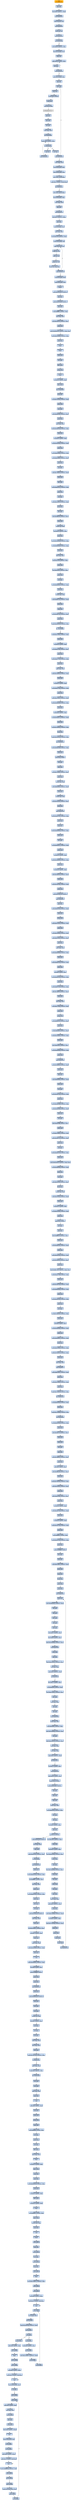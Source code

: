 digraph G {
node[shape=rectangle,style=filled,fillcolor=lightsteelblue,color=lightsteelblue]
bgcolor="transparent"
a0x00463001call_0x00463006[label="start\ncall 0x00463006",fillcolor="orange",color="lightgrey"];
a0x00463006popl_ebp[label="0x00463006\npopl %ebp"];
a0x00463007subl_0x6UINT32_ebp[label="0x00463007\nsubl $0x6<UINT32>, %ebp"];
a0x0046300djmp_0x00463014[label="0x0046300d\njmp 0x00463014"];
a0x00463014movb_fs_0x23_al[label="0x00463014\nmovb %fs:0x23, %al"];
a0x0046301ajmp_0x0046301f[label="0x0046301a\njmp 0x0046301f"];
a0x0046301ftestb_al_al[label="0x0046301f\ntestb %al, %al"];
a0x00463021jmp_0x00463026[label="0x00463021\njmp 0x00463026"];
a0x00463026jne_0x0046308f[label="0x00463026\njne 0x0046308f"];
a0x00463028movl_0x49UINT32_ecx[label="0x00463028\nmovl $0x49<UINT32>, %ecx"];
a0x0046302dleal_0x2c5ebp__esi[label="0x0046302d\nleal 0x2c5(%ebp), %esi"];
a0x00463033pushl_esi[label="0x00463033\npushl %esi"];
a0x00463034addb_0x44UINT8_esi_[label="0x00463034\naddb $0x44<UINT8>, (%esi)"];
a0x00463037incl_esi[label="0x00463037\nincl %esi"];
a0x00463038loop_0x00463034[label="0x00463038\nloop 0x00463034"];
a0x0046303amovl_0x2c1ebp__ecx[label="0x0046303a\nmovl 0x2c1(%ebp), %ecx"];
a0x00463040popl_esi[label="0x00463040\npopl %esi"];
a0x00463041pushl_ebp[label="0x00463041\npushl %ebp"];
a0x00463042pushl_ecx[label="0x00463042\npushl %ecx"];
a0x00463043pushl_0x0UINT8[label="0x00463043\npushl $0x0<UINT8>"];
a0x00463045pushl_esi[label="0x00463045\npushl %esi"];
a0x00463046call_0x610cebp_[label="0x00463046\ncall 0x610c(%ebp)"];
a_lopen_kernel32_dll[label="_lopen@kernel32.dll",fillcolor="lightgrey",color="lightgrey"];
a0x0046304cpopl_ecx[label="0x0046304c\npopl %ecx"];
a0x0046304dpopl_ebp[label="0x0046304d\npopl %ebp"];
a0x0046304eincl_eax[label="0x0046304e\nincl %eax"];
a0x0046304ftestl_eax_eax[label="0x0046304f\ntestl %eax, %eax"];
a0x00463051jne_0x0046308f[label="0x00463051\njne 0x0046308f"];
a0x00463053cmpb_0x0UINT8_esi_[label="0x00463053\ncmpb $0x0<UINT8>, (%esi)"];
a0x00463056je_0x0046305b[label="0x00463056\nje 0x0046305b"];
a0x00463058incl_esi[label="0x00463058\nincl %esi"];
a0x00463059jmp_0x00463053[label="0x00463059\njmp 0x00463053"];
a0x0046305bincl_esi[label="0x0046305b\nincl %esi"];
a0x0046305cloop_0x00463041[label="0x0046305c\nloop 0x00463041"];
a0x0046305emovl_ebp_eax[label="0x0046305e\nmovl %ebp, %eax"];
a0x00463060movl_0x20esp__ecx[label="0x00463060\nmovl 0x20(%esp), %ecx"];
a0x00463064subl_0x2bdebp__eax[label="0x00463064\nsubl 0x2bd(%ebp), %eax"];
a0x0046306amovl_eax_0x2b9ebp_[label="0x0046306a\nmovl %eax, 0x2b9(%ebp)"];
a0x00463070cmpb_0x1UINT8_0x2b4ebp_[label="0x00463070\ncmpb $0x1<UINT8>, 0x2b4(%ebp)"];
a0x00463077jne_0x0046307f[label="0x00463077\njne 0x0046307f"];
a0x0046307fmovl_ecx_0x2b5ebp_[label="0x0046307f\nmovl %ecx, 0x2b5(%ebp)"];
a0x00463085leal_0x30eebp__eax[label="0x00463085\nleal 0x30e(%ebp), %eax"];
a0x0046308bmovl_ebp_ebx[label="0x0046308b\nmovl %ebp, %ebx"];
a0x0046308djmp_eax[label="0x0046308d\njmp %eax"];
a0x0046330ecall_0x00463313[label="0x0046330e\ncall 0x00463313"];
a0x00463313subl_0x5UINT32_esp_[label="0x00463313\nsubl $0x5<UINT32>, (%esp)"];
a0x0046331apopl_ebp[label="0x0046331a\npopl %ebp"];
a0x0046331bleal_0x54ebp__esi[label="0x0046331b\nleal 0x54(%ebp), %esi"];
a0x0046331emovl_esi_edi[label="0x0046331e\nmovl %esi, %edi"];
a0x00463320movl_0x5150UINT32_ecx[label="0x00463320\nmovl $0x5150<UINT32>, %ecx"];
a0x00463325movb_0x35ebp__dl[label="0x00463325\nmovb 0x35(%ebp), %dl"];
a0x00463328lodsb_ds_esi__al[label="0x00463328\nlodsb %ds:(%esi), %al"];
a0x00463329xchgb_cl_dl[label="0x00463329\nxchgb %cl, %dl"];
a0x0046332brolb_cl_al[label="0x0046332b\nrolb %cl, %al"];
a0x0046332dxchgb_cl_dl[label="0x0046332d\nxchgb %cl, %dl"];
a0x0046332fstosb_al_es_edi_[label="0x0046332f\nstosb %al, %es:(%edi)"];
a0x00463330loop_0x00463328[label="0x00463330\nloop 0x00463328"];
a0x00463332leal_0x54ebp__ecx[label="0x00463332\nleal 0x54(%ebp), %ecx"];
a0x00463335addl_0x36ebp__ecx[label="0x00463335\naddl 0x36(%ebp), %ecx"];
a0x0046333bpusha_[label="0x0046333b\npusha "];
a0x0046333cpushl_0x38544678UINT32[label="0x0046333c\npushl $0x38544678<UINT32>"];
a0x00463341jmp_ecx[label="0x00463341\njmp %ecx"];
a0x00463d5cpushl_0xa59c304fUINT32[label="0x00463d5c\npushl $0xa59c304f<UINT32>"];
a0x00463d61popl_eax[label="0x00463d61\npopl %eax"];
a0x00463d62subl_0xffffffb1UINT8_eax[label="0x00463d62\nsubl $0xffffffb1<UINT8>, %eax"];
a0x00463d65bsrl_eax_eax[label="0x00463d65\nbsrl %eax, %eax"];
a0x00463d68xorl_0x4c48376UINT32_eax[label="0x00463d68\nxorl $0x4c48376<UINT32>, %eax"];
a0x00463d6dpushl_eax[label="0x00463d6d\npushl %eax"];
a0x00463d6eimull_0xdb08cf59UINT32_eax_eax[label="0x00463d6e\nimull $0xdb08cf59<UINT32>, %eax, %eax"];
a0x00463d74andl_0x8204486bUINT32_eax[label="0x00463d74\nandl $0x8204486b<UINT32>, %eax"];
a0x00463d79pushl_eax[label="0x00463d79\npushl %eax"];
a0x00463d7afwait_[label="0x00463d7a\nfwait "];
a0x00463d7bfninit_[label="0x00463d7b\nfninit "];
a0x00463d7dpushl_eax[label="0x00463d7d\npushl %eax"];
a0x00463d7eincl_eax[label="0x00463d7e\nincl %eax"];
a0x00463d7ffildl_esp_[label="0x00463d7f\nfildl (%esp)"];
a0x00463d82bswap_eax[label="0x00463d82\nbswap %eax"];
a0x00463d84fcos_[label="0x00463d84\nfcos "];
a0x00463d86btrl_0x1eUINT8_eax[label="0x00463d86\nbtrl $0x1e<UINT8>, %eax"];
a0x00463d8afstps_esp_[label="0x00463d8a\nfstps (%esp)"];
a0x00463d8djmp_0x00466dff[label="0x00463d8d\njmp 0x00466dff"];
a0x00466dffpopl_eax[label="0x00466dff\npopl %eax"];
a0x00466e00xorl_0xd7c930a0UINT32_eax[label="0x00466e00\nxorl $0xd7c930a0<UINT32>, %eax"];
a0x00466e05pushl_eax[label="0x00466e05\npushl %eax"];
a0x00466e06incl_eax[label="0x00466e06\nincl %eax"];
a0x00466e07subl_0xe98e5ff6UINT32_eax[label="0x00466e07\nsubl $0xe98e5ff6<UINT32>, %eax"];
a0x00466e0cpushl_eax[label="0x00466e0c\npushl %eax"];
a0x00466e0dxorl_eax_eax[label="0x00466e0d\nxorl %eax, %eax"];
a0x00466e0faddl_0x404801ebUINT32_eax[label="0x00466e0f\naddl $0x404801eb<UINT32>, %eax"];
a0x00466e14pushl_eax[label="0x00466e14\npushl %eax"];
a0x00466e15xorl_0x53UINT8_eax[label="0x00466e15\nxorl $0x53<UINT8>, %eax"];
a0x00466e18xorl_0x1842ea6aUINT32_eax[label="0x00466e18\nxorl $0x1842ea6a<UINT32>, %eax"];
a0x00466e1dpushl_eax[label="0x00466e1d\npushl %eax"];
a0x00466e1emovl_0xabcadfdaUINT32_eax[label="0x00466e1e\nmovl $0xabcadfda<UINT32>, %eax"];
a0x00466e23xorl_0xabcadfd9UINT32_eax[label="0x00466e23\nxorl $0xabcadfd9<UINT32>, %eax"];
a0x00466e28pushl_eax[label="0x00466e28\npushl %eax"];
a0x00466e29sarl_eax[label="0x00466e29\nsarl %eax"];
a0x00466e2bsubl_0x179faf18UINT32_eax[label="0x00466e2b\nsubl $0x179faf18<UINT32>, %eax"];
a0x00466e30pushl_eax[label="0x00466e30\npushl %eax"];
a0x00466e31decl_eax[label="0x00466e31\ndecl %eax"];
a0x00466e32addl_0xdab2b33cUINT32_eax[label="0x00466e32\naddl $0xdab2b33c<UINT32>, %eax"];
a0x00466e37pushl_eax[label="0x00466e37\npushl %eax"];
a0x00466e38roll_eax[label="0x00466e38\nroll %eax"];
a0x00466e3asubl_0x41a2fd25UINT32_eax[label="0x00466e3a\nsubl $0x41a2fd25<UINT32>, %eax"];
a0x00466e3fpushl_eax[label="0x00466e3f\npushl %eax"];
a0x00466e40decl_eax[label="0x00466e40\ndecl %eax"];
a0x00466e41subl_0x3fffea56UINT32_eax[label="0x00466e41\nsubl $0x3fffea56<UINT32>, %eax"];
a0x00466e46pushl_eax[label="0x00466e46\npushl %eax"];
a0x00466e47movzbl_al_eax[label="0x00466e47\nmovzbl %al, %eax"];
a0x00466e4asubl_0xcbUINT32_eax[label="0x00466e4a\nsubl $0xcb<UINT32>, %eax"];
a0x00466e4fpushl_eax[label="0x00466e4f\npushl %eax"];
a0x00466e50movl_0x7ee36a4dUINT32_eax[label="0x00466e50\nmovl $0x7ee36a4d<UINT32>, %eax"];
a0x00466e55xorl_0x960b6a4dUINT32_eax[label="0x00466e55\nxorl $0x960b6a4d<UINT32>, %eax"];
a0x00466e5apushl_eax[label="0x00466e5a\npushl %eax"];
a0x00466e5bbsfl_eax_eax[label="0x00466e5b\nbsfl %eax, %eax"];
a0x00466e5eaddl_0x1e7edUINT32_eax[label="0x00466e5e\naddl $0x1e7ed<UINT32>, %eax"];
a0x00466e63pushl_eax[label="0x00466e63\npushl %eax"];
a0x00466e64xorl_0x504c85UINT32_eax[label="0x00466e64\nxorl $0x504c85<UINT32>, %eax"];
a0x00466e69pushl_eax[label="0x00466e69\npushl %eax"];
a0x00466e6aroll_eax[label="0x00466e6a\nroll %eax"];
a0x00466e6cxorl_0x8d4b8a02UINT32_eax[label="0x00466e6c\nxorl $0x8d4b8a02<UINT32>, %eax"];
a0x00466e71pushl_eax[label="0x00466e71\npushl %eax"];
a0x00466e72movsbl_ah_eax[label="0x00466e72\nmovsbl %ah, %eax"];
a0x00466e75subl_0xdbfb7ca3UINT32_eax[label="0x00466e75\nsubl $0xdbfb7ca3<UINT32>, %eax"];
a0x00466e7apushl_eax[label="0x00466e7a\npushl %eax"];
a0x00466e7bnegl_eax[label="0x00466e7b\nnegl %eax"];
a0x00466e7dxorl_0x16fb7ce0UINT32_eax[label="0x00466e7d\nxorl $0x16fb7ce0<UINT32>, %eax"];
a0x00466e82pushl_eax[label="0x00466e82\npushl %eax"];
a0x00466e83cmpl_0xcd000000UINT32_eax[label="0x00466e83\ncmpl $0xcd000000<UINT32>, %eax"];
a0x00466e88js__2021958080[label="0x00466e88\njs -2021958080"];
a0x00466e8esubl_0xca170001UINT32_eax[label="0x00466e8e\nsubl $0xca170001<UINT32>, %eax"];
a0x00466e93pushl_eax[label="0x00466e93\npushl %eax"];
a0x00466e94btsl_0x1eUINT8_eax[label="0x00466e94\nbtsl $0x1e<UINT8>, %eax"];
a0x00466e98xorl_0xbeac7bf0UINT32_eax[label="0x00466e98\nxorl $0xbeac7bf0<UINT32>, %eax"];
a0x00466e9dpushl_eax[label="0x00466e9d\npushl %eax"];
a0x00466e9eaddl_0xdec77765UINT32_eax[label="0x00466e9e\naddl $0xdec77765<UINT32>, %eax"];
a0x00466ea3pushl_eax[label="0x00466ea3\npushl %eax"];
a0x00466ea4addl_eax_eax[label="0x00466ea4\naddl %eax, %eax"];
a0x00466ea6addl_0x31ebf41bUINT32_eax[label="0x00466ea6\naddl $0x31ebf41b<UINT32>, %eax"];
a0x00466eabpushl_eax[label="0x00466eab\npushl %eax"];
a0x00466eacbtsl_0x12UINT8_eax[label="0x00466eac\nbtsl $0x12<UINT8>, %eax"];
a0x00466eb0subl_0x6b5c759aUINT32_eax[label="0x00466eb0\nsubl $0x6b5c759a<UINT32>, %eax"];
a0x00466eb5pushl_eax[label="0x00466eb5\npushl %eax"];
a0x00466eb6addl_0xac7fe5b2UINT32_eax[label="0x00466eb6\naddl $0xac7fe5b2<UINT32>, %eax"];
a0x00466ebbaddl_0x5b9ba8d0UINT32_eax[label="0x00466ebb\naddl $0x5b9ba8d0<UINT32>, %eax"];
a0x00466ec0pushl_eax[label="0x00466ec0\npushl %eax"];
a0x00466ec1andl_0x5aUINT8_eax[label="0x00466ec1\nandl $0x5a<UINT8>, %eax"];
a0x00466ec4xorl_0x340a4c71UINT32_eax[label="0x00466ec4\nxorl $0x340a4c71<UINT32>, %eax"];
a0x00466ec9pushl_eax[label="0x00466ec9\npushl %eax"];
a0x00466ecasubl_0x133d4950UINT32_eax[label="0x00466eca\nsubl $0x133d4950<UINT32>, %eax"];
a0x00466ecfpushl_eax[label="0x00466ecf\npushl %eax"];
a0x00466ed0cmpl_0x20cd02ebUINT32_eax[label="0x00466ed0\ncmpl $0x20cd02eb<UINT32>, %eax"];
a0x00466ed5jno_0x0046423d[label="0x00466ed5\njno 0x0046423d"];
a0x0046423daddl_0x99a8c499UINT32_eax[label="0x0046423d\naddl $0x99a8c499<UINT32>, %eax"];
a0x00464242pushl_eax[label="0x00464242\npushl %eax"];
a0x00464243pushl_0x4UINT8[label="0x00464243\npushl $0x4<UINT8>"];
a0x00464245roll_eax[label="0x00464245\nroll %eax"];
a0x00464247popl_eax[label="0x00464247\npopl %eax"];
a0x00464248xorl_0xc703ebfcUINT32_eax[label="0x00464248\nxorl $0xc703ebfc<UINT32>, %eax"];
a0x0046424dpushl_eax[label="0x0046424d\npushl %eax"];
a0x0046424emovsbl_al_eax[label="0x0046424e\nmovsbl %al, %eax"];
a0x00464251subl_0xff3d0892UINT32_eax[label="0x00464251\nsubl $0xff3d0892<UINT32>, %eax"];
a0x00464256pushl_eax[label="0x00464256\npushl %eax"];
a0x00464257movsbl_ah_eax[label="0x00464257\nmovsbl %ah, %eax"];
a0x0046425axorl_0x163cecf3UINT32_eax[label="0x0046425a\nxorl $0x163cecf3<UINT32>, %eax"];
a0x0046425fpushl_eax[label="0x0046425f\npushl %eax"];
a0x00464260jmp_0x00467889[label="0x00464260\njmp 0x00467889"];
a0x00467889addl_0x3a817007UINT32_eax[label="0x00467889\naddl $0x3a817007<UINT32>, %eax"];
a0x0046788epushl_eax[label="0x0046788e\npushl %eax"];
a0x0046788fnegl_eax[label="0x0046788f\nnegl %eax"];
a0x00467891addl_0x4849062bUINT32_eax[label="0x00467891\naddl $0x4849062b<UINT32>, %eax"];
a0x00467896pushl_eax[label="0x00467896\npushl %eax"];
a0x00467897incl_eax[label="0x00467897\nincl %eax"];
a0x00467898xorl_0xe9048321UINT32_eax[label="0x00467898\nxorl $0xe9048321<UINT32>, %eax"];
a0x0046789dpushl_eax[label="0x0046789d\npushl %eax"];
a0x0046789ebtsl_0x19UINT8_eax[label="0x0046789e\nbtsl $0x19<UINT8>, %eax"];
a0x004678a2addl_0x33e8e800UINT32_eax[label="0x004678a2\naddl $0x33e8e800<UINT32>, %eax"];
a0x004678a7pushl_eax[label="0x004678a7\npushl %eax"];
a0x004678a8btcl_0x18UINT8_eax[label="0x004678a8\nbtcl $0x18<UINT8>, %eax"];
a0x004678acsubl_0x3e8e618UINT32_eax[label="0x004678ac\nsubl $0x3e8e618<UINT32>, %eax"];
a0x004678b1pushl_eax[label="0x004678b1\npushl %eax"];
a0x004678b2subl_0xc3ae7682UINT32_eax[label="0x004678b2\nsubl $0xc3ae7682<UINT32>, %eax"];
a0x004678b7pushl_eax[label="0x004678b7\npushl %eax"];
a0x004678b8pushl_0x545f6758UINT32[label="0x004678b8\npushl $0x545f6758<UINT32>"];
a0x004678bdjmp_0x00464857[label="0x004678bd\njmp 0x00464857"];
a0x00464857popl_eax[label="0x00464857\npopl %eax"];
a0x00464858subl_0x6b9c5f34UINT32_eax[label="0x00464858\nsubl $0x6b9c5f34<UINT32>, %eax"];
a0x0046485dpushl_eax[label="0x0046485d\npushl %eax"];
a0x0046485ebswap_eax[label="0x0046485e\nbswap %eax"];
a0x00464860addl_0xe07a5ce5UINT32_eax[label="0x00464860\naddl $0xe07a5ce5<UINT32>, %eax"];
a0x00464865pushl_eax[label="0x00464865\npushl %eax"];
a0x00464866subl_0xfc30086dUINT32_eax[label="0x00464866\nsubl $0xfc30086d<UINT32>, %eax"];
a0x0046486bsubl_0x853185eUINT32_eax[label="0x0046486b\nsubl $0x853185e<UINT32>, %eax"];
a0x00464870pushl_eax[label="0x00464870\npushl %eax"];
a0x00464871subl_eax_eax[label="0x00464871\nsubl %eax, %eax"];
a0x00464873addl_0xe8499a84UINT32_eax[label="0x00464873\naddl $0xe8499a84<UINT32>, %eax"];
a0x00464878pushl_eax[label="0x00464878\npushl %eax"];
a0x00464879addl_0xdeba514eUINT32_eax[label="0x00464879\naddl $0xdeba514e<UINT32>, %eax"];
a0x0046487epushl_eax[label="0x0046487e\npushl %eax"];
a0x0046487froll_0x9UINT8_eax[label="0x0046487f\nroll $0x9<UINT8>, %eax"];
a0x00464882subl_0xd4d2e10bUINT32_eax[label="0x00464882\nsubl $0xd4d2e10b<UINT32>, %eax"];
a0x00464887pushl_eax[label="0x00464887\npushl %eax"];
a0x00464888andl_0xd6f72193UINT32_eax[label="0x00464888\nandl $0xd6f72193<UINT32>, %eax"];
a0x0046488daddl_0x7afbff7dUINT32_eax[label="0x0046488d\naddl $0x7afbff7d<UINT32>, %eax"];
a0x00464892pushl_eax[label="0x00464892\npushl %eax"];
a0x00464893bsrl_eax_eax[label="0x00464893\nbsrl %eax, %eax"];
a0x00464896subl_0xfe1704abUINT32_eax[label="0x00464896\nsubl $0xfe1704ab<UINT32>, %eax"];
a0x0046489bpushl_eax[label="0x0046489b\npushl %eax"];
a0x0046489cbswap_eax[label="0x0046489c\nbswap %eax"];
a0x0046489exorl_0xf9f80302UINT32_eax[label="0x0046489e\nxorl $0xf9f80302<UINT32>, %eax"];
a0x004648a3pushl_eax[label="0x004648a3\npushl %eax"];
a0x004648a4orl_0x3d60a0b2UINT32_eax[label="0x004648a4\norl $0x3d60a0b2<UINT32>, %eax"];
a0x004648a9subl_0x4163ebb1UINT32_eax[label="0x004648a9\nsubl $0x4163ebb1<UINT32>, %eax"];
a0x004648aepushl_eax[label="0x004648ae\npushl %eax"];
a0x004648afmovl_0x6c40a2UINT32_eax[label="0x004648af\nmovl $0x6c40a2<UINT32>, %eax"];
a0x004648b4subl_0x4ae0b4b9UINT32_eax[label="0x004648b4\nsubl $0x4ae0b4b9<UINT32>, %eax"];
a0x004648b9pushl_eax[label="0x004648b9\npushl %eax"];
a0x004648bajmp_0x00467db1[label="0x004648ba\njmp 0x00467db1"];
a0x00467db1xorl_0x76988fcdUINT32_eax[label="0x00467db1\nxorl $0x76988fcd<UINT32>, %eax"];
a0x00467db6pushl_eax[label="0x00467db6\npushl %eax"];
a0x00467db7negl_eax[label="0x00467db7\nnegl %eax"];
a0x00467db9subl_0xf869f0b8UINT32_eax[label="0x00467db9\nsubl $0xf869f0b8<UINT32>, %eax"];
a0x00467dbepushl_eax[label="0x00467dbe\npushl %eax"];
a0x00467dbfincl_eax[label="0x00467dbf\nincl %eax"];
a0x00467dc0addl_0xc00015a8UINT32_eax[label="0x00467dc0\naddl $0xc00015a8<UINT32>, %eax"];
a0x00467dc5pushl_eax[label="0x00467dc5\npushl %eax"];
a0x00467dc6movl_0x1bdc5fd6UINT32_eax[label="0x00467dc6\nmovl $0x1bdc5fd6<UINT32>, %eax"];
a0x00467dcbxorl_0x1bdc5fd4UINT32_eax[label="0x00467dcb\nxorl $0x1bdc5fd4<UINT32>, %eax"];
a0x00467dd0pushl_eax[label="0x00467dd0\npushl %eax"];
a0x00467dd1rorl_eax[label="0x00467dd1\nrorl %eax"];
a0x00467dd3addl_0xe8e7ffffUINT32_eax[label="0x00467dd3\naddl $0xe8e7ffff<UINT32>, %eax"];
a0x00467dd8pushl_eax[label="0x00467dd8\npushl %eax"];
a0x00467dd9xorl_0xdc7bd692UINT32_eax[label="0x00467dd9\nxorl $0xdc7bd692<UINT32>, %eax"];
a0x00467ddeaddl_0xcb6e11cfUINT32_eax[label="0x00467dde\naddl $0xcb6e11cf<UINT32>, %eax"];
a0x00467de3pushl_eax[label="0x00467de3\npushl %eax"];
a0x00467de4roll_eax[label="0x00467de4\nroll %eax"];
a0x00467de6addl_0x9a0b3229UINT32_eax[label="0x00467de6\naddl $0x9a0b3229<UINT32>, %eax"];
a0x00467debpushl_eax[label="0x00467deb\npushl %eax"];
a0x00467decimull_0x6d20f414UINT32_eax_eax[label="0x00467dec\nimull $0x6d20f414<UINT32>, %eax, %eax"];
a0x00467df2xorl_0xc090b59bUINT32_eax[label="0x00467df2\nxorl $0xc090b59b<UINT32>, %eax"];
a0x00467df7pushl_eax[label="0x00467df7\npushl %eax"];
a0x00467df8sarl_eax[label="0x00467df8\nsarl %eax"];
a0x00467dfasubl_0xf35f55fbUINT32_eax[label="0x00467dfa\nsubl $0xf35f55fb<UINT32>, %eax"];
a0x00467dffpushl_eax[label="0x00467dff\npushl %eax"];
a0x00467e00movzbl_al_eax[label="0x00467e00\nmovzbl %al, %eax"];
a0x00467e03subl_0x3cf7dce4UINT32_eax[label="0x00467e03\nsubl $0x3cf7dce4<UINT32>, %eax"];
a0x00467e08pushl_eax[label="0x00467e08\npushl %eax"];
a0x00467e09andl_0x72UINT8_eax[label="0x00467e09\nandl $0x72<UINT8>, %eax"];
a0x00467e0cxorl_0x8320cd00UINT32_eax[label="0x00467e0c\nxorl $0x8320cd00<UINT32>, %eax"];
a0x00467e11pushl_eax[label="0x00467e11\npushl %eax"];
a0x00467e12pushl_0x1UINT8[label="0x00467e12\npushl $0x1<UINT8>"];
a0x00467e14incl_eax[label="0x00467e14\nincl %eax"];
a0x00467e15popl_eax[label="0x00467e15\npopl %eax"];
a0x00467e16subl_0xfffffd19UINT32_eax[label="0x00467e16\nsubl $0xfffffd19<UINT32>, %eax"];
a0x00467e1bpushl_eax[label="0x00467e1b\npushl %eax"];
a0x00467e1cxorl_0xcdebc56cUINT32_eax[label="0x00467e1c\nxorl $0xcdebc56c<UINT32>, %eax"];
a0x00467e21pushl_eax[label="0x00467e21\npushl %eax"];
a0x00467e22addl_0xf2e826edUINT32_eax[label="0x00467e22\naddl $0xf2e826ed<UINT32>, %eax"];
a0x00467e27xorl_0x7d00563UINT32_eax[label="0x00467e27\nxorl $0x7d00563<UINT32>, %eax"];
a0x00467e2cpushl_eax[label="0x00467e2c\npushl %eax"];
a0x00467e2dimull_0xdbc73d2UINT32_eax_eax[label="0x00467e2d\nimull $0xdbc73d2<UINT32>, %eax, %eax"];
a0x00467e33subl_0x5aa17309UINT32_eax[label="0x00467e33\nsubl $0x5aa17309<UINT32>, %eax"];
a0x00467e38pushl_eax[label="0x00467e38\npushl %eax"];
a0x00467e39andl_0x1d2872afUINT32_eax[label="0x00467e39\nandl $0x1d2872af<UINT32>, %eax"];
a0x00467e3esubl_0x869baba8UINT32_eax[label="0x00467e3e\nsubl $0x869baba8<UINT32>, %eax"];
a0x00467e43pushl_eax[label="0x00467e43\npushl %eax"];
a0x00467e44subl_0xa2800280UINT32_eax[label="0x00467e44\nsubl $0xa2800280<UINT32>, %eax"];
a0x00467e49pushl_eax[label="0x00467e49\npushl %eax"];
a0x00467e4aincl_eax[label="0x00467e4a\nincl %eax"];
a0x00467e4bxorl_0x71800387UINT32_eax[label="0x00467e4b\nxorl $0x71800387<UINT32>, %eax"];
a0x00467e50pushl_eax[label="0x00467e50\npushl %eax"];
a0x00467e51roll_0x4UINT8_eax[label="0x00467e51\nroll $0x4<UINT8>, %eax"];
a0x00467e54xorl_0x436a04d0UINT32_eax[label="0x00467e54\nxorl $0x436a04d0<UINT32>, %eax"];
a0x00467e59pushl_eax[label="0x00467e59\npushl %eax"];
a0x00467e5aaddl_0x99a08f02UINT32_eax[label="0x00467e5a\naddl $0x99a08f02<UINT32>, %eax"];
a0x00467e5fpushl_eax[label="0x00467e5f\npushl %eax"];
a0x00467e60subl_0xd3c3999eUINT32_eax[label="0x00467e60\nsubl $0xd3c3999e<UINT32>, %eax"];
a0x00467e65addl_0x795cb5c2UINT32_eax[label="0x00467e65\naddl $0x795cb5c2<UINT32>, %eax"];
a0x00467e6apushl_eax[label="0x00467e6a\npushl %eax"];
a0x00467e6bbsrl_eax_eax[label="0x00467e6b\nbsrl %eax, %eax"];
a0x00467e6ejmp_0x00466717[label="0x00467e6e\njmp 0x00466717"];
a0x00466717addl_0xfb81e867UINT32_eax[label="0x00466717\naddl $0xfb81e867<UINT32>, %eax"];
a0x0046671cpushl_eax[label="0x0046671c\npushl %eax"];
a0x0046671dsubl_0x347dfd60UINT32_eax[label="0x0046671d\nsubl $0x347dfd60<UINT32>, %eax"];
a0x00466722pushl_eax[label="0x00466722\npushl %eax"];
a0x00466723cmpl_0xc703eb24UINT32_eax[label="0x00466723\ncmpl $0xc703eb24<UINT32>, %eax"];
a0x00466729jns_0x00465c6d[label="0x00466729\njns 0x00465c6d"];
a0x00465c6dxorl_0xdb3082a0UINT32_eax[label="0x00465c6d\nxorl $0xdb3082a0<UINT32>, %eax"];
a0x00465c72pushl_eax[label="0x00465c72\npushl %eax"];
a0x00465c73cmpl_0x1c336984UINT32_eax[label="0x00465c73\ncmpl $0x1c336984<UINT32>, %eax"];
a0x00465c78jae_0x004649a8[label="0x00465c78\njae 0x004649a8"];
a0x004649a8xorl_0xdb30826dUINT32_eax[label="0x004649a8\nxorl $0xdb30826d<UINT32>, %eax"];
a0x004649adpushl_eax[label="0x004649ad\npushl %eax"];
a0x004649aesubl_0x3f0e7c5UINT32_eax[label="0x004649ae\nsubl $0x3f0e7c5<UINT32>, %eax"];
a0x004649b3pushl_eax[label="0x004649b3\npushl %eax"];
a0x004649b4pushl_eax[label="0x004649b4\npushl %eax"];
a0x004649b5shll_eax[label="0x004649b5\nshll %eax"];
a0x004649b7popl_eax[label="0x004649b7\npopl %eax"];
a0x004649b8subl_0x7e8ff900UINT32_eax[label="0x004649b8\nsubl $0x7e8ff900<UINT32>, %eax"];
a0x004649bdpushl_eax[label="0x004649bd\npushl %eax"];
a0x004649besubl_0xfUINT8_eax[label="0x004649be\nsubl $0xf<UINT8>, %eax"];
a0x004649c1subl_0x3fffea48UINT32_eax[label="0x004649c1\nsubl $0x3fffea48<UINT32>, %eax"];
a0x004649c6pushl_eax[label="0x004649c6\npushl %eax"];
a0x004649c7addl_0x37095391UINT32_eax[label="0x004649c7\naddl $0x37095391<UINT32>, %eax"];
a0x004649ccandl_0x4538282UINT32_eax[label="0x004649cc\nandl $0x4538282<UINT32>, %eax"];
a0x004649d1pushl_eax[label="0x004649d1\npushl %eax"];
a0x004649d2addl_0xe8e7fffeUINT32_eax[label="0x004649d2\naddl $0xe8e7fffe<UINT32>, %eax"];
a0x004649d7pushl_eax[label="0x004649d7\npushl %eax"];
a0x004649d8btsl_0x1aUINT8_eax[label="0x004649d8\nbtsl $0x1a<UINT8>, %eax"];
a0x004649dcsubl_0xece617eeUINT32_eax[label="0x004649dc\nsubl $0xece617ee<UINT32>, %eax"];
a0x004649e1pushl_eax[label="0x004649e1\npushl %eax"];
a0x004649e2rorl_0x10UINT8_eax[label="0x004649e2\nrorl $0x10<UINT8>, %eax"];
a0x004649e5addl_0x4c5477baUINT32_eax[label="0x004649e5\naddl $0x4c5477ba<UINT32>, %eax"];
a0x004649eapushl_eax[label="0x004649ea\npushl %eax"];
a0x004649ebaddl_0xffffffa2UINT8_eax[label="0x004649eb\naddl $0xffffffa2<UINT8>, %eax"];
a0x004649eesubl_0xd2857828UINT32_eax[label="0x004649ee\nsubl $0xd2857828<UINT32>, %eax"];
a0x004649f3pushl_eax[label="0x004649f3\npushl %eax"];
a0x004649f4pushl_0xffffff89UINT8[label="0x004649f4\npushl $0xffffff89<UINT8>"];
a0x004649f6decl_eax[label="0x004649f6\ndecl %eax"];
a0x004649f7popl_eax[label="0x004649f7\npopl %eax"];
a0x004649f8subl_0xfe14bf41UINT32_eax[label="0x004649f8\nsubl $0xfe14bf41<UINT32>, %eax"];
a0x004649fdpushl_eax[label="0x004649fd\npushl %eax"];
a0x004649fepushl_esi[label="0x004649fe\npushl %esi"];
a0x004649ffpushl_esp[label="0x004649ff\npushl %esp"];
a0x00464a00pushl_ebp[label="0x00464a00\npushl %ebp"];
a0x00464a01pushl_ebx[label="0x00464a01\npushl %ebx"];
a0x00464a02call_0x0046799c[label="0x00464a02\ncall 0x0046799c"];
a0x0046799cpushl_eax[label="0x0046799c\npushl %eax"];
a0x0046799dmovl_0x466eab43UINT32_eax[label="0x0046799d\nmovl $0x466eab43<UINT32>, %eax"];
a0x004679a2incl_eax[label="0x004679a2\nincl %eax"];
a0x004679a3shll_eax[label="0x004679a3\nshll %eax"];
a0x004679a5decl_eax[label="0x004679a5\ndecl %eax"];
a0x004679a6rorl_eax[label="0x004679a6\nrorl %eax"];
a0x004679a8decl_eax[label="0x004679a8\ndecl %eax"];
a0x004679a9subl_0x47UINT8_eax[label="0x004679a9\nsubl $0x47<UINT8>, %eax"];
a0x004679acxorl_0x69UINT8_eax[label="0x004679ac\nxorl $0x69<UINT8>, %eax"];
a0x004679afaddl_0xc564d6a9UINT32_eax[label="0x004679af\naddl $0xc564d6a9<UINT32>, %eax"];
a0x004679b4jmp_0x00463ac0[label="0x004679b4\njmp 0x00463ac0"];
a0x00463ac0pushl_eax[label="0x00463ac0\npushl %eax"];
a0x00463ac1popl_eax[label="0x00463ac1\npopl %eax"];
a0x00463ac2addl_0xe22b9cacUINT32_eax[label="0x00463ac2\naddl $0xe22b9cac<UINT32>, %eax"];
a0x00463ac7bsfl_eax_eax[label="0x00463ac7\nbsfl %eax, %eax"];
a0x00463acacmpl_0x0UINT32_eax[label="0x00463aca\ncmpl $0x0<UINT32>, %eax"];
a0x00463acfjs_0x2e4552e8[label="0x00463acf\njs 0x2e4552e8"];
a0x00463ad5btcl_0x17UINT8_eax[label="0x00463ad5\nbtcl $0x17<UINT8>, %eax"];
a0x00463ad9orl_0x8abaf3dUINT32_eax[label="0x00463ad9\norl $0x8abaf3d<UINT32>, %eax"];
a0x00463adexorl_0xa5740b42UINT32_eax[label="0x00463ade\nxorl $0xa5740b42<UINT32>, %eax"];
a0x00463ae3decl_eax[label="0x00463ae3\ndecl %eax"];
a0x00463ae4subl_eax_eax[label="0x00463ae4\nsubl %eax, %eax"];
a0x00463ae6sarl_eax[label="0x00463ae6\nsarl %eax"];
a0x00463ae8shrl_eax[label="0x00463ae8\nshrl %eax"];
a0x00463aeajmp_0x0046559b[label="0x00463aea\njmp 0x0046559b"];
a0x0046559bimull_eax_eax[label="0x0046559b\nimull %eax, %eax"];
a0x0046559esubl_0xfe4effccUINT32_eax[label="0x0046559e\nsubl $0xfe4effcc<UINT32>, %eax"];
a0x004655a3movl_0x7ce8dda4UINT32_eax[label="0x004655a3\nmovl $0x7ce8dda4<UINT32>, %eax"];
a0x004655a8incl_eax[label="0x004655a8\nincl %eax"];
a0x004655a9addl_0xa7e95979UINT32_eax[label="0x004655a9\naddl $0xa7e95979<UINT32>, %eax"];
a0x004655aesubl_eax_eax[label="0x004655ae\nsubl %eax, %eax"];
a0x004655b0xorl_eax_eax[label="0x004655b0\nxorl %eax, %eax"];
a0x004655b2cmpl_0x0UINT32_eax[label="0x004655b2\ncmpl $0x0<UINT32>, %eax"];
a0x004655b7ja_0x2bca204c[label="0x004655b7\nja 0x2bca204c"];
a0x004655bdroll_0x11UINT8_eax[label="0x004655bd\nroll $0x11<UINT8>, %eax"];
a0x004655c0jmp_0x004651dc[label="0x004655c0\njmp 0x004651dc"];
a0x004651dcandl_0x56UINT8_eax[label="0x004651dc\nandl $0x56<UINT8>, %eax"];
a0x004651dfpushl_0x18UINT8[label="0x004651df\npushl $0x18<UINT8>"];
a0x004651e1pushl_0xfe810f9aUINT32[label="0x004651e1\npushl $0xfe810f9a<UINT32>"];
a0x004651e6shrl_eax[label="0x004651e6\nshrl %eax"];
a0x004651e8popl_eax[label="0x004651e8\npopl %eax"];
a0x004651e9popl_eax[label="0x004651e9\npopl %eax"];
a0x004651eaimull_eax_eax[label="0x004651ea\nimull %eax, %eax"];
a0x004651edmovl_0xa94593UINT32_eax[label="0x004651ed\nmovl $0xa94593<UINT32>, %eax"];
a0x004651f2incl_eax[label="0x004651f2\nincl %eax"];
a0x004651f3roll_eax[label="0x004651f3\nroll %eax"];
a0x004651f5btsl_0x2UINT8_eax[label="0x004651f5\nbtsl $0x2<UINT8>, %eax"];
a0x004651f9popl_eax[label="0x004651f9\npopl %eax"];
a0x004651faret_0x10UINT16[label="0x004651fa\nret $0x10<UINT16>"];
a0x00464a07xorl_0x1842UINT32_eax[label="0x00464a07\nxorl $0x1842<UINT32>, %eax"];
a0x00464a0cpushl_eax[label="0x00464a0c\npushl %eax"];
a0x00464a0daddl_0x3UINT8_eax[label="0x00464a0d\naddl $0x3<UINT8>, %eax"];
a0x00464a10xorl_0xea39580dUINT32_eax[label="0x00464a10\nxorl $0xea39580d<UINT32>, %eax"];
a0x00464a15pushl_eax[label="0x00464a15\npushl %eax"];
a0x00464a16shrl_eax[label="0x00464a16\nshrl %eax"];
a0x00464a18xorl_0x75eae860UINT32_eax[label="0x00464a18\nxorl $0x75eae860<UINT32>, %eax"];
a0x00464a1dpushl_eax[label="0x00464a1d\npushl %eax"];
a0x00464a1edecl_eax[label="0x00464a1e\ndecl %eax"];
a0x00464a1fpushl_eax[label="0x00464a1f\npushl %eax"];
a0x00464a20notl_eax[label="0x00464a20\nnotl %eax"];
a0x00464a22popl_eax[label="0x00464a22\npopl %eax"];
a0x00464a23movl_esp_eax[label="0x00464a23\nmovl %esp, %eax"];
a0x00464a25addl_0x0UINT32_eax[label="0x00464a25\naddl $0x0<UINT32>, %eax"];
a0x00464a2bpushl_eax[label="0x00464a2b\npushl %eax"];
a0x00464a2cmovl_0xd12e8660UINT32_eax[label="0x00464a2c\nmovl $0xd12e8660<UINT32>, %eax"];
a0x00464a31rorl_0xeUINT8_eax[label="0x00464a31\nrorl $0xe<UINT8>, %eax"];
a0x00464a34andl_0x77391868UINT32_eax[label="0x00464a34\nandl $0x77391868<UINT32>, %eax"];
a0x00464a39pushl_edi[label="0x00464a39\npushl %edi"];
a0x00464a3apushl_edx[label="0x00464a3a\npushl %edx"];
a0x00464a3bpushl_esi[label="0x00464a3b\npushl %esi"];
a0x00464a3cpushl_ebx[label="0x00464a3c\npushl %ebx"];
a0x00464a3dcall_0x0046799c[label="0x00464a3d\ncall 0x0046799c"];
a0x00464a42pushl_0xef34c0aUINT32[label="0x00464a42\npushl $0xef34c0a<UINT32>"];
a0x00464a47xorl_eax_eax[label="0x00464a47\nxorl %eax, %eax"];
a0x00464a49popl_eax[label="0x00464a49\npopl %eax"];
a0x00464a4acmpl_0xef34c0aUINT32_eax[label="0x00464a4a\ncmpl $0xef34c0a<UINT32>, %eax"];
a0x00464a4fja_0x00464a98[label="0x00464a4f\nja 0x00464a98"];
a0x00464a51call_0x00467586[label="0x00464a51\ncall 0x00467586"];
a0x00467586pushl_eax[label="0x00467586\npushl %eax"];
a0x00467587movl_0x94c4224cUINT32_eax[label="0x00467587\nmovl $0x94c4224c<UINT32>, %eax"];
a0x0046758corl_0xfffffff1UINT8_eax[label="0x0046758c\norl $0xfffffff1<UINT8>, %eax"];
a0x0046758fxorl_eax_eax[label="0x0046758f\nxorl %eax, %eax"];
a0x00467591pushl_eax[label="0x00467591\npushl %eax"];
a0x00467592movl_0xbaf1d584UINT32_eax[label="0x00467592\nmovl $0xbaf1d584<UINT32>, %eax"];
a0x00467597popl_eax[label="0x00467597\npopl %eax"];
a0x00467598decl_eax[label="0x00467598\ndecl %eax"];
a0x00467599incl_eax[label="0x00467599\nincl %eax"];
a0x0046759apushl_0x1850e7edUINT32[label="0x0046759a\npushl $0x1850e7ed<UINT32>"];
a0x0046759fsubl_eax_eax[label="0x0046759f\nsubl %eax, %eax"];
a0x004675a1popl_eax[label="0x004675a1\npopl %eax"];
a0x004675a2orl_0x52ca6dccUINT32_eax[label="0x004675a2\norl $0x52ca6dcc<UINT32>, %eax"];
a0x004675a7rorl_0x1UINT8_eax[label="0x004675a7\nrorl $0x1<UINT8>, %eax"];
a0x004675aanegl_eax[label="0x004675aa\nnegl %eax"];
a0x004675acimull_eax_eax[label="0x004675ac\nimull %eax, %eax"];
a0x004675afsubl_0x45ec846fUINT32_eax[label="0x004675af\nsubl $0x45ec846f<UINT32>, %eax"];
a0x004675b4popl_eax[label="0x004675b4\npopl %eax"];
a0x004675b5ret[label="0x004675b5\nret"];
a0x00464a56addl_0xcb0eb0f1UINT32_eax[label="0x00464a56\naddl $0xcb0eb0f1<UINT32>, %eax"];
a0x00464a5brorl_0xfUINT8_eax[label="0x00464a5b\nrorl $0xf<UINT8>, %eax"];
a0x00464a5epushl_0xffffff9fUINT8[label="0x00464a5e\npushl $0xffffff9f<UINT8>"];
a0x00464a60pushl_esp[label="0x00464a60\npushl %esp"];
a0x00464a61pushl_esi[label="0x00464a61\npushl %esi"];
a0x00464a62call_0x0046521b[label="0x00464a62\ncall 0x0046521b"];
a0x0046521bpushl_eax[label="0x0046521b\npushl %eax"];
a0x0046521cpushl_0xebbe41e4UINT32[label="0x0046521c\npushl $0xebbe41e4<UINT32>"];
a0x00465221popl_eax[label="0x00465221\npopl %eax"];
a0x00465222notl_eax[label="0x00465222\nnotl %eax"];
a0x00465224sarl_eax[label="0x00465224\nsarl %eax"];
a0x00465226movzbl_al_eax[label="0x00465226\nmovzbl %al, %eax"];
a0x00465229roll_0xcUINT8_eax[label="0x00465229\nroll $0xc<UINT8>, %eax"];
a0x0046522csarl_eax[label="0x0046522c\nsarl %eax"];
a0x0046522eincl_eax[label="0x0046522e\nincl %eax"];
a0x0046522fshrl_eax[label="0x0046522f\nshrl %eax"];
a0x00465231subl_eax_eax[label="0x00465231\nsubl %eax, %eax"];
a0x00465233bsrl_eax_eax[label="0x00465233\nbsrl %eax, %eax"];
a0x00465236shrl_eax[label="0x00465236\nshrl %eax"];
a0x00465238cmpl_0x72821e3dUINT32_eax[label="0x00465238\ncmpl $0x72821e3d<UINT32>, %eax"];
a0x0046523ejb_0x00467263[label="0x0046523e\njb 0x00467263"];
a0x00467263addl_eax_eax[label="0x00467263\naddl %eax, %eax"];
a0x00467265cmpl_0x0UINT32_eax[label="0x00467265\ncmpl $0x0<UINT32>, %eax"];
a0x0046726ajno_0x00463eb6[label="0x0046726a\njno 0x00463eb6"];
a0x00463eb6shrl_eax[label="0x00463eb6\nshrl %eax"];
a0x00463eb8sarl_eax[label="0x00463eb8\nsarl %eax"];
a0x00463ebaaddl_eax_eax[label="0x00463eba\naddl %eax, %eax"];
a0x00463ebcpopl_eax[label="0x00463ebc\npopl %eax"];
a0x00463ebdret[label="0x00463ebd\nret"];
a0x00464a67addl_0x8UINT8_esp[label="0x00464a67\naddl $0x8<UINT8>, %esp"];
a0x00464a6apopl_eax[label="0x00464a6a\npopl %eax"];
a0x00464a6bpushl_eax[label="0x00464a6b\npushl %eax"];
a0x00464a6cbswap_eax[label="0x00464a6c\nbswap %eax"];
a0x00464a6epopl_eax[label="0x00464a6e\npopl %eax"];
a0x00464a6fandl_0xffffff98UINT8_eax[label="0x00464a6f\nandl $0xffffff98<UINT8>, %eax"];
a0x00464a72rorl_eax[label="0x00464a72\nrorl %eax"];
a0x00464a74pushl_eax[label="0x00464a74\npushl %eax"];
a0x00464a75shrl_eax[label="0x00464a75\nshrl %eax"];
a0x00464a77fildl_esp_[label="0x00464a77\nfildl (%esp)"];
a0x00464a7axorl_eax_eax[label="0x00464a7a\nxorl %eax, %eax"];
a0x00464a7cfcos_[label="0x00464a7c\nfcos "];
a0x00464a7ebtcl_0x13UINT8_eax[label="0x00464a7e\nbtcl $0x13<UINT8>, %eax"];
a0x00464a82fstps_esp_[label="0x00464a82\nfstps (%esp)"];
a0x00464a85negl_eax[label="0x00464a85\nnegl %eax"];
a0x00464a87popl_eax[label="0x00464a87\npopl %eax"];
a0x00464a88subl_0x69eb8a59UINT32_eax[label="0x00464a88\nsubl $0x69eb8a59<UINT32>, %eax"];
a0x00464a8dpushl_eax[label="0x00464a8d\npushl %eax"];
a0x00464a8erorl_0x15UINT8_eax[label="0x00464a8e\nrorl $0x15<UINT8>, %eax"];
a0x00464a91fildl_esp_[label="0x00464a91\nfildl (%esp)"];
a0x00464a94rorl_0x1eUINT8_eax[label="0x00464a94\nrorl $0x1e<UINT8>, %eax"];
a0x00464a97fsin_[label="0x00464a97\nfsin "];
a0x00464a99xorl_0xffffff91UINT8_eax[label="0x00464a99\nxorl $0xffffff91<UINT8>, %eax"];
a0x00464a9cfstps_esp_[label="0x00464a9c\nfstps (%esp)"];
a0x00464a9fmovsbl_ah_eax[label="0x00464a9f\nmovsbl %ah, %eax"];
a0x00464aa2popl_eax[label="0x00464aa2\npopl %eax"];
a0x00464aa3ret[label="0x00464aa3\nret"];
a0x0018fe0cpusha_[label="0x0018fe0c\npusha "];
a0x0018fe0dcall_0x18fe15[label="0x0018fe0d\ncall 0x18fe15"];
a0x0018fe15popl_eax[label="0x0018fe15\npopl %eax"];
a0x0018fe16jmp_0x18fe19[label="0x0018fe16\njmp 0x18fe19"];
a0x0018fe19incl_eax[label="0x0018fe19\nincl %eax"];
a0x0018fe1ajmp_0x18fe1d[label="0x0018fe1a\njmp 0x18fe1d"];
a0x0018fe1djmp_eax[label="0x0018fe1d\njmp %eax"];
a0x0018fe13jmp_0x18fe1f[label="0x0018fe13\njmp 0x18fe1f"];
a0x0018fe1fpopa_[label="0x0018fe1f\npopa "];
a0x0018fe20movl_0x12346677UINT32_ebx[label="0x0018fe20\nmovl $0x12346677<UINT32>, %ebx"];
a0x0018fe25call_0x18fe2b[label="0x0018fe25\ncall 0x18fe2b"];
a0x0018fe2bcall_0x18fe32[label="0x0018fe2b\ncall 0x18fe32"];
a0x0018fe32addl_0xbUINT8_esp_[label="0x0018fe32\naddl $0xb<UINT8>, (%esp)"];
a0x0018fe36addl_0x13UINT8_0x4esp_[label="0x0018fe36\naddl $0x13<UINT8>, 0x4(%esp)"];
a0x0018fe3bret[label="0x0018fe3b\nret"];
a0x0018fe3djmp_0x18fe42[label="0x0018fe3d\njmp 0x18fe42"];
a0x0018fe42xorl_esp__ebx[label="0x0018fe42\nxorl (%esp), %ebx"];
a0x0018fe45jmp_0x18fe4a[label="0x0018fe45\njmp 0x18fe4a"];
a0x0018fe4acmpl_0x2a60200fUINT32_ebx[label="0x0018fe4a\ncmpl $0x2a60200f<UINT32>, %ebx"];
a0x0018fe50jmp_0x18fe55[label="0x0018fe50\njmp 0x18fe55"];
a0x0018fe55je_0x18fe7d[label="0x0018fe55\nje 0x18fe7d"];
a0x0018fe57jmp_0x18fe5c[label="0x0018fe57\njmp 0x18fe5c"];
a0x0018fe5caddl_0x4UINT8_esp[label="0x0018fe5c\naddl $0x4<UINT8>, %esp"];
a0x0018fe5fjmp_0x18fe64[label="0x0018fe5f\njmp 0x18fe64"];
a0x0018fe64movl_0x12346677UINT32_ebx[label="0x0018fe64\nmovl $0x12346677<UINT32>, %ebx"];
a0x0018fe69jmp_0x18fe6e[label="0x0018fe69\njmp 0x18fe6e"];
a0x0018fe6ejmp_0x18fe3d[label="0x0018fe6e\njmp 0x18fe3d"];
a0x0018fe7djmp_0x18fe81[label="0x0018fe7d\njmp 0x18fe81"];
a0x0018fe81addl_0x4UINT8_esp[label="0x0018fe81\naddl $0x4<UINT8>, %esp"];
a0x0018fe84jmp_0x18fe88[label="0x0018fe84\njmp 0x18fe88"];
a0x0018fe88popa_[label="0x0018fe88\npopa "];
a0x0018fe89call_0x18fe8f[label="0x0018fe89\ncall 0x18fe8f"];
a0x0018fe8fcall_0x18fe96[label="0x0018fe8f\ncall 0x18fe96"];
a0x0018fe96addl_0xbUINT8_esp_[label="0x0018fe96\naddl $0xb<UINT8>, (%esp)"];
a0x0018fe9aaddl_0x13UINT8_0x4esp_[label="0x0018fe9a\naddl $0x13<UINT8>, 0x4(%esp)"];
a0x0018fe9fret[label="0x0018fe9f\nret"];
a0x0018fea1movl_0x2b5ebx__ecx[label="0x0018fea1\nmovl 0x2b5(%ebx), %ecx"];
a0x0018fea7jl_0x18feac[label="0x0018fea7\njl 0x18feac"];
a0x0018fea9jmp_0x18feae[label="0x0018fea9\njmp 0x18feae"];
a0x0018feaecall_0x18feb4[label="0x0018feae\ncall 0x18feb4"];
a0x0018feb4addl_0x4UINT8_esp[label="0x0018feb4\naddl $0x4<UINT8>, %esp"];
a0x0018feb7xorl_edx_edx[label="0x0018feb7\nxorl %edx, %edx"];
a0x0018feb9jmp_0x18febe[label="0x0018feb9\njmp 0x18febe"];
a0x0018febedecl_ecx[label="0x0018febe\ndecl %ecx"];
a0x0018febfcall_0x18fec6[label="0x0018febf\ncall 0x18fec6"];
a0x0018fec6addl_0x8UINT8_esp_[label="0x0018fec6\naddl $0x8<UINT8>, (%esp)"];
a0x0018fecaret[label="0x0018feca\nret"];
a0x0018feccmovw_0x3cecx__dx[label="0x0018fecc\nmovw 0x3c(%ecx), %dx"];
a0x0018fed0call_0x18fed6[label="0x0018fed0\ncall 0x18fed6"];
a0x0018fed6call_0x18fedd[label="0x0018fed6\ncall 0x18fedd"];
a0x0018feddaddl_0xbUINT8_esp_[label="0x0018fedd\naddl $0xb<UINT8>, (%esp)"];
a0x0018fee1addl_0x13UINT8_0x4esp_[label="0x0018fee1\naddl $0x13<UINT8>, 0x4(%esp)"];
a0x0018fee6ret[label="0x0018fee6\nret"];
a0x0018fee8testw_0xfffff800UINT16_dx[label="0x0018fee8\ntestw $0xfffff800<UINT16>, %dx"];
a0x0018feedjmp_0x18fef2[label="0x0018feed\njmp 0x18fef2"];
a0x0018fef2jne_0x18feae[label="0x0018fef2\njne 0x18feae"];
a0x0018fef4jmp_0x18fef8[label="0x0018fef4\njmp 0x18fef8"];
a0x0018fef8cmpl_0x34edxecx__ecx[label="0x0018fef8\ncmpl 0x34(%edx,%ecx), %ecx"];
a0x0018fefcjmp_0x18ff01[label="0x0018fefc\njmp 0x18ff01"];
a0x0018ff01jne_0x18feae[label="0x0018ff01\njne 0x18feae"];
a0x00463001call_0x00463006 -> a0x00463006popl_ebp [color="#000000"];
a0x00463006popl_ebp -> a0x00463007subl_0x6UINT32_ebp [color="#000000"];
a0x00463007subl_0x6UINT32_ebp -> a0x0046300djmp_0x00463014 [color="#000000"];
a0x0046300djmp_0x00463014 -> a0x00463014movb_fs_0x23_al [color="#000000"];
a0x00463014movb_fs_0x23_al -> a0x0046301ajmp_0x0046301f [color="#000000"];
a0x0046301ajmp_0x0046301f -> a0x0046301ftestb_al_al [color="#000000"];
a0x0046301ftestb_al_al -> a0x00463021jmp_0x00463026 [color="#000000"];
a0x00463021jmp_0x00463026 -> a0x00463026jne_0x0046308f [color="#000000"];
a0x00463026jne_0x0046308f -> a0x00463028movl_0x49UINT32_ecx [color="#000000",label="F"];
a0x00463028movl_0x49UINT32_ecx -> a0x0046302dleal_0x2c5ebp__esi [color="#000000"];
a0x0046302dleal_0x2c5ebp__esi -> a0x00463033pushl_esi [color="#000000"];
a0x00463033pushl_esi -> a0x00463034addb_0x44UINT8_esi_ [color="#000000"];
a0x00463034addb_0x44UINT8_esi_ -> a0x00463037incl_esi [color="#000000"];
a0x00463037incl_esi -> a0x00463038loop_0x00463034 [color="#000000"];
a0x00463038loop_0x00463034 -> a0x00463034addb_0x44UINT8_esi_ [color="#000000",label="T"];
a0x00463038loop_0x00463034 -> a0x0046303amovl_0x2c1ebp__ecx [color="#000000",label="F"];
a0x0046303amovl_0x2c1ebp__ecx -> a0x00463040popl_esi [color="#000000"];
a0x00463040popl_esi -> a0x00463041pushl_ebp [color="#000000"];
a0x00463041pushl_ebp -> a0x00463042pushl_ecx [color="#000000"];
a0x00463042pushl_ecx -> a0x00463043pushl_0x0UINT8 [color="#000000"];
a0x00463043pushl_0x0UINT8 -> a0x00463045pushl_esi [color="#000000"];
a0x00463045pushl_esi -> a0x00463046call_0x610cebp_ [color="#000000"];
a0x00463046call_0x610cebp_ -> a_lopen_kernel32_dll [color="#000000"];
a_lopen_kernel32_dll -> a0x0046304cpopl_ecx [color="#000000"];
a0x0046304cpopl_ecx -> a0x0046304dpopl_ebp [color="#000000"];
a0x0046304dpopl_ebp -> a0x0046304eincl_eax [color="#000000"];
a0x0046304eincl_eax -> a0x0046304ftestl_eax_eax [color="#000000"];
a0x0046304ftestl_eax_eax -> a0x00463051jne_0x0046308f [color="#000000"];
a0x00463051jne_0x0046308f -> a0x00463053cmpb_0x0UINT8_esi_ [color="#000000",label="F"];
a0x00463053cmpb_0x0UINT8_esi_ -> a0x00463056je_0x0046305b [color="#000000"];
a0x00463056je_0x0046305b -> a0x00463058incl_esi [color="#000000",label="F"];
a0x00463058incl_esi -> a0x00463059jmp_0x00463053 [color="#000000"];
a0x00463059jmp_0x00463053 -> a0x00463053cmpb_0x0UINT8_esi_ [color="#000000"];
a0x00463056je_0x0046305b -> a0x0046305bincl_esi [color="#000000",label="T"];
a0x0046305bincl_esi -> a0x0046305cloop_0x00463041 [color="#000000"];
a0x0046305cloop_0x00463041 -> a0x00463041pushl_ebp [color="#000000",label="T"];
a0x0046305cloop_0x00463041 -> a0x0046305emovl_ebp_eax [color="#000000",label="F"];
a0x0046305emovl_ebp_eax -> a0x00463060movl_0x20esp__ecx [color="#000000"];
a0x00463060movl_0x20esp__ecx -> a0x00463064subl_0x2bdebp__eax [color="#000000"];
a0x00463064subl_0x2bdebp__eax -> a0x0046306amovl_eax_0x2b9ebp_ [color="#000000"];
a0x0046306amovl_eax_0x2b9ebp_ -> a0x00463070cmpb_0x1UINT8_0x2b4ebp_ [color="#000000"];
a0x00463070cmpb_0x1UINT8_0x2b4ebp_ -> a0x00463077jne_0x0046307f [color="#000000"];
a0x00463077jne_0x0046307f -> a0x0046307fmovl_ecx_0x2b5ebp_ [color="#000000",label="T"];
a0x0046307fmovl_ecx_0x2b5ebp_ -> a0x00463085leal_0x30eebp__eax [color="#000000"];
a0x00463085leal_0x30eebp__eax -> a0x0046308bmovl_ebp_ebx [color="#000000"];
a0x0046308bmovl_ebp_ebx -> a0x0046308djmp_eax [color="#000000"];
a0x0046308djmp_eax -> a0x0046330ecall_0x00463313 [color="#000000"];
a0x0046330ecall_0x00463313 -> a0x00463313subl_0x5UINT32_esp_ [color="#000000"];
a0x00463313subl_0x5UINT32_esp_ -> a0x0046331apopl_ebp [color="#000000"];
a0x0046331apopl_ebp -> a0x0046331bleal_0x54ebp__esi [color="#000000"];
a0x0046331bleal_0x54ebp__esi -> a0x0046331emovl_esi_edi [color="#000000"];
a0x0046331emovl_esi_edi -> a0x00463320movl_0x5150UINT32_ecx [color="#000000"];
a0x00463320movl_0x5150UINT32_ecx -> a0x00463325movb_0x35ebp__dl [color="#000000"];
a0x00463325movb_0x35ebp__dl -> a0x00463328lodsb_ds_esi__al [color="#000000"];
a0x00463328lodsb_ds_esi__al -> a0x00463329xchgb_cl_dl [color="#000000"];
a0x00463329xchgb_cl_dl -> a0x0046332brolb_cl_al [color="#000000"];
a0x0046332brolb_cl_al -> a0x0046332dxchgb_cl_dl [color="#000000"];
a0x0046332dxchgb_cl_dl -> a0x0046332fstosb_al_es_edi_ [color="#000000"];
a0x0046332fstosb_al_es_edi_ -> a0x00463330loop_0x00463328 [color="#000000"];
a0x00463330loop_0x00463328 -> a0x00463328lodsb_ds_esi__al [color="#000000",label="T"];
a0x00463330loop_0x00463328 -> a0x00463332leal_0x54ebp__ecx [color="#000000",label="F"];
a0x00463332leal_0x54ebp__ecx -> a0x00463335addl_0x36ebp__ecx [color="#000000"];
a0x00463335addl_0x36ebp__ecx -> a0x0046333bpusha_ [color="#000000"];
a0x0046333bpusha_ -> a0x0046333cpushl_0x38544678UINT32 [color="#000000"];
a0x0046333cpushl_0x38544678UINT32 -> a0x00463341jmp_ecx [color="#000000"];
a0x00463341jmp_ecx -> a0x00463d5cpushl_0xa59c304fUINT32 [color="#000000"];
a0x00463d5cpushl_0xa59c304fUINT32 -> a0x00463d61popl_eax [color="#000000"];
a0x00463d61popl_eax -> a0x00463d62subl_0xffffffb1UINT8_eax [color="#000000"];
a0x00463d62subl_0xffffffb1UINT8_eax -> a0x00463d65bsrl_eax_eax [color="#000000"];
a0x00463d65bsrl_eax_eax -> a0x00463d68xorl_0x4c48376UINT32_eax [color="#000000"];
a0x00463d68xorl_0x4c48376UINT32_eax -> a0x00463d6dpushl_eax [color="#000000"];
a0x00463d6dpushl_eax -> a0x00463d6eimull_0xdb08cf59UINT32_eax_eax [color="#000000"];
a0x00463d6eimull_0xdb08cf59UINT32_eax_eax -> a0x00463d74andl_0x8204486bUINT32_eax [color="#000000"];
a0x00463d74andl_0x8204486bUINT32_eax -> a0x00463d79pushl_eax [color="#000000"];
a0x00463d79pushl_eax -> a0x00463d7afwait_ [color="#000000"];
a0x00463d7afwait_ -> a0x00463d7bfninit_ [color="#000000"];
a0x00463d7bfninit_ -> a0x00463d7dpushl_eax [color="#000000"];
a0x00463d7dpushl_eax -> a0x00463d7eincl_eax [color="#000000"];
a0x00463d7eincl_eax -> a0x00463d7ffildl_esp_ [color="#000000"];
a0x00463d7ffildl_esp_ -> a0x00463d82bswap_eax [color="#000000"];
a0x00463d82bswap_eax -> a0x00463d84fcos_ [color="#000000"];
a0x00463d84fcos_ -> a0x00463d86btrl_0x1eUINT8_eax [color="#000000"];
a0x00463d86btrl_0x1eUINT8_eax -> a0x00463d8afstps_esp_ [color="#000000"];
a0x00463d8afstps_esp_ -> a0x00463d8djmp_0x00466dff [color="#000000"];
a0x00463d8djmp_0x00466dff -> a0x00466dffpopl_eax [color="#000000"];
a0x00466dffpopl_eax -> a0x00466e00xorl_0xd7c930a0UINT32_eax [color="#000000"];
a0x00466e00xorl_0xd7c930a0UINT32_eax -> a0x00466e05pushl_eax [color="#000000"];
a0x00466e05pushl_eax -> a0x00466e06incl_eax [color="#000000"];
a0x00466e06incl_eax -> a0x00466e07subl_0xe98e5ff6UINT32_eax [color="#000000"];
a0x00466e07subl_0xe98e5ff6UINT32_eax -> a0x00466e0cpushl_eax [color="#000000"];
a0x00466e0cpushl_eax -> a0x00466e0dxorl_eax_eax [color="#000000"];
a0x00466e0dxorl_eax_eax -> a0x00466e0faddl_0x404801ebUINT32_eax [color="#000000"];
a0x00466e0faddl_0x404801ebUINT32_eax -> a0x00466e14pushl_eax [color="#000000"];
a0x00466e14pushl_eax -> a0x00466e15xorl_0x53UINT8_eax [color="#000000"];
a0x00466e15xorl_0x53UINT8_eax -> a0x00466e18xorl_0x1842ea6aUINT32_eax [color="#000000"];
a0x00466e18xorl_0x1842ea6aUINT32_eax -> a0x00466e1dpushl_eax [color="#000000"];
a0x00466e1dpushl_eax -> a0x00466e1emovl_0xabcadfdaUINT32_eax [color="#000000"];
a0x00466e1emovl_0xabcadfdaUINT32_eax -> a0x00466e23xorl_0xabcadfd9UINT32_eax [color="#000000"];
a0x00466e23xorl_0xabcadfd9UINT32_eax -> a0x00466e28pushl_eax [color="#000000"];
a0x00466e28pushl_eax -> a0x00466e29sarl_eax [color="#000000"];
a0x00466e29sarl_eax -> a0x00466e2bsubl_0x179faf18UINT32_eax [color="#000000"];
a0x00466e2bsubl_0x179faf18UINT32_eax -> a0x00466e30pushl_eax [color="#000000"];
a0x00466e30pushl_eax -> a0x00466e31decl_eax [color="#000000"];
a0x00466e31decl_eax -> a0x00466e32addl_0xdab2b33cUINT32_eax [color="#000000"];
a0x00466e32addl_0xdab2b33cUINT32_eax -> a0x00466e37pushl_eax [color="#000000"];
a0x00466e37pushl_eax -> a0x00466e38roll_eax [color="#000000"];
a0x00466e38roll_eax -> a0x00466e3asubl_0x41a2fd25UINT32_eax [color="#000000"];
a0x00466e3asubl_0x41a2fd25UINT32_eax -> a0x00466e3fpushl_eax [color="#000000"];
a0x00466e3fpushl_eax -> a0x00466e40decl_eax [color="#000000"];
a0x00466e40decl_eax -> a0x00466e41subl_0x3fffea56UINT32_eax [color="#000000"];
a0x00466e41subl_0x3fffea56UINT32_eax -> a0x00466e46pushl_eax [color="#000000"];
a0x00466e46pushl_eax -> a0x00466e47movzbl_al_eax [color="#000000"];
a0x00466e47movzbl_al_eax -> a0x00466e4asubl_0xcbUINT32_eax [color="#000000"];
a0x00466e4asubl_0xcbUINT32_eax -> a0x00466e4fpushl_eax [color="#000000"];
a0x00466e4fpushl_eax -> a0x00466e50movl_0x7ee36a4dUINT32_eax [color="#000000"];
a0x00466e50movl_0x7ee36a4dUINT32_eax -> a0x00466e55xorl_0x960b6a4dUINT32_eax [color="#000000"];
a0x00466e55xorl_0x960b6a4dUINT32_eax -> a0x00466e5apushl_eax [color="#000000"];
a0x00466e5apushl_eax -> a0x00466e5bbsfl_eax_eax [color="#000000"];
a0x00466e5bbsfl_eax_eax -> a0x00466e5eaddl_0x1e7edUINT32_eax [color="#000000"];
a0x00466e5eaddl_0x1e7edUINT32_eax -> a0x00466e63pushl_eax [color="#000000"];
a0x00466e63pushl_eax -> a0x00466e64xorl_0x504c85UINT32_eax [color="#000000"];
a0x00466e64xorl_0x504c85UINT32_eax -> a0x00466e69pushl_eax [color="#000000"];
a0x00466e69pushl_eax -> a0x00466e6aroll_eax [color="#000000"];
a0x00466e6aroll_eax -> a0x00466e6cxorl_0x8d4b8a02UINT32_eax [color="#000000"];
a0x00466e6cxorl_0x8d4b8a02UINT32_eax -> a0x00466e71pushl_eax [color="#000000"];
a0x00466e71pushl_eax -> a0x00466e72movsbl_ah_eax [color="#000000"];
a0x00466e72movsbl_ah_eax -> a0x00466e75subl_0xdbfb7ca3UINT32_eax [color="#000000"];
a0x00466e75subl_0xdbfb7ca3UINT32_eax -> a0x00466e7apushl_eax [color="#000000"];
a0x00466e7apushl_eax -> a0x00466e7bnegl_eax [color="#000000"];
a0x00466e7bnegl_eax -> a0x00466e7dxorl_0x16fb7ce0UINT32_eax [color="#000000"];
a0x00466e7dxorl_0x16fb7ce0UINT32_eax -> a0x00466e82pushl_eax [color="#000000"];
a0x00466e82pushl_eax -> a0x00466e83cmpl_0xcd000000UINT32_eax [color="#000000"];
a0x00466e83cmpl_0xcd000000UINT32_eax -> a0x00466e88js__2021958080 [color="#000000"];
a0x00466e88js__2021958080 -> a0x00466e8esubl_0xca170001UINT32_eax [color="#000000",label="F"];
a0x00466e8esubl_0xca170001UINT32_eax -> a0x00466e93pushl_eax [color="#000000"];
a0x00466e93pushl_eax -> a0x00466e94btsl_0x1eUINT8_eax [color="#000000"];
a0x00466e94btsl_0x1eUINT8_eax -> a0x00466e98xorl_0xbeac7bf0UINT32_eax [color="#000000"];
a0x00466e98xorl_0xbeac7bf0UINT32_eax -> a0x00466e9dpushl_eax [color="#000000"];
a0x00466e9dpushl_eax -> a0x00466e9eaddl_0xdec77765UINT32_eax [color="#000000"];
a0x00466e9eaddl_0xdec77765UINT32_eax -> a0x00466ea3pushl_eax [color="#000000"];
a0x00466ea3pushl_eax -> a0x00466ea4addl_eax_eax [color="#000000"];
a0x00466ea4addl_eax_eax -> a0x00466ea6addl_0x31ebf41bUINT32_eax [color="#000000"];
a0x00466ea6addl_0x31ebf41bUINT32_eax -> a0x00466eabpushl_eax [color="#000000"];
a0x00466eabpushl_eax -> a0x00466eacbtsl_0x12UINT8_eax [color="#000000"];
a0x00466eacbtsl_0x12UINT8_eax -> a0x00466eb0subl_0x6b5c759aUINT32_eax [color="#000000"];
a0x00466eb0subl_0x6b5c759aUINT32_eax -> a0x00466eb5pushl_eax [color="#000000"];
a0x00466eb5pushl_eax -> a0x00466eb6addl_0xac7fe5b2UINT32_eax [color="#000000"];
a0x00466eb6addl_0xac7fe5b2UINT32_eax -> a0x00466ebbaddl_0x5b9ba8d0UINT32_eax [color="#000000"];
a0x00466ebbaddl_0x5b9ba8d0UINT32_eax -> a0x00466ec0pushl_eax [color="#000000"];
a0x00466ec0pushl_eax -> a0x00466ec1andl_0x5aUINT8_eax [color="#000000"];
a0x00466ec1andl_0x5aUINT8_eax -> a0x00466ec4xorl_0x340a4c71UINT32_eax [color="#000000"];
a0x00466ec4xorl_0x340a4c71UINT32_eax -> a0x00466ec9pushl_eax [color="#000000"];
a0x00466ec9pushl_eax -> a0x00466ecasubl_0x133d4950UINT32_eax [color="#000000"];
a0x00466ecasubl_0x133d4950UINT32_eax -> a0x00466ecfpushl_eax [color="#000000"];
a0x00466ecfpushl_eax -> a0x00466ed0cmpl_0x20cd02ebUINT32_eax [color="#000000"];
a0x00466ed0cmpl_0x20cd02ebUINT32_eax -> a0x00466ed5jno_0x0046423d [color="#000000"];
a0x00466ed5jno_0x0046423d -> a0x0046423daddl_0x99a8c499UINT32_eax [color="#000000",label="T"];
a0x0046423daddl_0x99a8c499UINT32_eax -> a0x00464242pushl_eax [color="#000000"];
a0x00464242pushl_eax -> a0x00464243pushl_0x4UINT8 [color="#000000"];
a0x00464243pushl_0x4UINT8 -> a0x00464245roll_eax [color="#000000"];
a0x00464245roll_eax -> a0x00464247popl_eax [color="#000000"];
a0x00464247popl_eax -> a0x00464248xorl_0xc703ebfcUINT32_eax [color="#000000"];
a0x00464248xorl_0xc703ebfcUINT32_eax -> a0x0046424dpushl_eax [color="#000000"];
a0x0046424dpushl_eax -> a0x0046424emovsbl_al_eax [color="#000000"];
a0x0046424emovsbl_al_eax -> a0x00464251subl_0xff3d0892UINT32_eax [color="#000000"];
a0x00464251subl_0xff3d0892UINT32_eax -> a0x00464256pushl_eax [color="#000000"];
a0x00464256pushl_eax -> a0x00464257movsbl_ah_eax [color="#000000"];
a0x00464257movsbl_ah_eax -> a0x0046425axorl_0x163cecf3UINT32_eax [color="#000000"];
a0x0046425axorl_0x163cecf3UINT32_eax -> a0x0046425fpushl_eax [color="#000000"];
a0x0046425fpushl_eax -> a0x00464260jmp_0x00467889 [color="#000000"];
a0x00464260jmp_0x00467889 -> a0x00467889addl_0x3a817007UINT32_eax [color="#000000"];
a0x00467889addl_0x3a817007UINT32_eax -> a0x0046788epushl_eax [color="#000000"];
a0x0046788epushl_eax -> a0x0046788fnegl_eax [color="#000000"];
a0x0046788fnegl_eax -> a0x00467891addl_0x4849062bUINT32_eax [color="#000000"];
a0x00467891addl_0x4849062bUINT32_eax -> a0x00467896pushl_eax [color="#000000"];
a0x00467896pushl_eax -> a0x00467897incl_eax [color="#000000"];
a0x00467897incl_eax -> a0x00467898xorl_0xe9048321UINT32_eax [color="#000000"];
a0x00467898xorl_0xe9048321UINT32_eax -> a0x0046789dpushl_eax [color="#000000"];
a0x0046789dpushl_eax -> a0x0046789ebtsl_0x19UINT8_eax [color="#000000"];
a0x0046789ebtsl_0x19UINT8_eax -> a0x004678a2addl_0x33e8e800UINT32_eax [color="#000000"];
a0x004678a2addl_0x33e8e800UINT32_eax -> a0x004678a7pushl_eax [color="#000000"];
a0x004678a7pushl_eax -> a0x004678a8btcl_0x18UINT8_eax [color="#000000"];
a0x004678a8btcl_0x18UINT8_eax -> a0x004678acsubl_0x3e8e618UINT32_eax [color="#000000"];
a0x004678acsubl_0x3e8e618UINT32_eax -> a0x004678b1pushl_eax [color="#000000"];
a0x004678b1pushl_eax -> a0x004678b2subl_0xc3ae7682UINT32_eax [color="#000000"];
a0x004678b2subl_0xc3ae7682UINT32_eax -> a0x004678b7pushl_eax [color="#000000"];
a0x004678b7pushl_eax -> a0x004678b8pushl_0x545f6758UINT32 [color="#000000"];
a0x004678b8pushl_0x545f6758UINT32 -> a0x004678bdjmp_0x00464857 [color="#000000"];
a0x004678bdjmp_0x00464857 -> a0x00464857popl_eax [color="#000000"];
a0x00464857popl_eax -> a0x00464858subl_0x6b9c5f34UINT32_eax [color="#000000"];
a0x00464858subl_0x6b9c5f34UINT32_eax -> a0x0046485dpushl_eax [color="#000000"];
a0x0046485dpushl_eax -> a0x0046485ebswap_eax [color="#000000"];
a0x0046485ebswap_eax -> a0x00464860addl_0xe07a5ce5UINT32_eax [color="#000000"];
a0x00464860addl_0xe07a5ce5UINT32_eax -> a0x00464865pushl_eax [color="#000000"];
a0x00464865pushl_eax -> a0x00464866subl_0xfc30086dUINT32_eax [color="#000000"];
a0x00464866subl_0xfc30086dUINT32_eax -> a0x0046486bsubl_0x853185eUINT32_eax [color="#000000"];
a0x0046486bsubl_0x853185eUINT32_eax -> a0x00464870pushl_eax [color="#000000"];
a0x00464870pushl_eax -> a0x00464871subl_eax_eax [color="#000000"];
a0x00464871subl_eax_eax -> a0x00464873addl_0xe8499a84UINT32_eax [color="#000000"];
a0x00464873addl_0xe8499a84UINT32_eax -> a0x00464878pushl_eax [color="#000000"];
a0x00464878pushl_eax -> a0x00464879addl_0xdeba514eUINT32_eax [color="#000000"];
a0x00464879addl_0xdeba514eUINT32_eax -> a0x0046487epushl_eax [color="#000000"];
a0x0046487epushl_eax -> a0x0046487froll_0x9UINT8_eax [color="#000000"];
a0x0046487froll_0x9UINT8_eax -> a0x00464882subl_0xd4d2e10bUINT32_eax [color="#000000"];
a0x00464882subl_0xd4d2e10bUINT32_eax -> a0x00464887pushl_eax [color="#000000"];
a0x00464887pushl_eax -> a0x00464888andl_0xd6f72193UINT32_eax [color="#000000"];
a0x00464888andl_0xd6f72193UINT32_eax -> a0x0046488daddl_0x7afbff7dUINT32_eax [color="#000000"];
a0x0046488daddl_0x7afbff7dUINT32_eax -> a0x00464892pushl_eax [color="#000000"];
a0x00464892pushl_eax -> a0x00464893bsrl_eax_eax [color="#000000"];
a0x00464893bsrl_eax_eax -> a0x00464896subl_0xfe1704abUINT32_eax [color="#000000"];
a0x00464896subl_0xfe1704abUINT32_eax -> a0x0046489bpushl_eax [color="#000000"];
a0x0046489bpushl_eax -> a0x0046489cbswap_eax [color="#000000"];
a0x0046489cbswap_eax -> a0x0046489exorl_0xf9f80302UINT32_eax [color="#000000"];
a0x0046489exorl_0xf9f80302UINT32_eax -> a0x004648a3pushl_eax [color="#000000"];
a0x004648a3pushl_eax -> a0x004648a4orl_0x3d60a0b2UINT32_eax [color="#000000"];
a0x004648a4orl_0x3d60a0b2UINT32_eax -> a0x004648a9subl_0x4163ebb1UINT32_eax [color="#000000"];
a0x004648a9subl_0x4163ebb1UINT32_eax -> a0x004648aepushl_eax [color="#000000"];
a0x004648aepushl_eax -> a0x004648afmovl_0x6c40a2UINT32_eax [color="#000000"];
a0x004648afmovl_0x6c40a2UINT32_eax -> a0x004648b4subl_0x4ae0b4b9UINT32_eax [color="#000000"];
a0x004648b4subl_0x4ae0b4b9UINT32_eax -> a0x004648b9pushl_eax [color="#000000"];
a0x004648b9pushl_eax -> a0x004648bajmp_0x00467db1 [color="#000000"];
a0x004648bajmp_0x00467db1 -> a0x00467db1xorl_0x76988fcdUINT32_eax [color="#000000"];
a0x00467db1xorl_0x76988fcdUINT32_eax -> a0x00467db6pushl_eax [color="#000000"];
a0x00467db6pushl_eax -> a0x00467db7negl_eax [color="#000000"];
a0x00467db7negl_eax -> a0x00467db9subl_0xf869f0b8UINT32_eax [color="#000000"];
a0x00467db9subl_0xf869f0b8UINT32_eax -> a0x00467dbepushl_eax [color="#000000"];
a0x00467dbepushl_eax -> a0x00467dbfincl_eax [color="#000000"];
a0x00467dbfincl_eax -> a0x00467dc0addl_0xc00015a8UINT32_eax [color="#000000"];
a0x00467dc0addl_0xc00015a8UINT32_eax -> a0x00467dc5pushl_eax [color="#000000"];
a0x00467dc5pushl_eax -> a0x00467dc6movl_0x1bdc5fd6UINT32_eax [color="#000000"];
a0x00467dc6movl_0x1bdc5fd6UINT32_eax -> a0x00467dcbxorl_0x1bdc5fd4UINT32_eax [color="#000000"];
a0x00467dcbxorl_0x1bdc5fd4UINT32_eax -> a0x00467dd0pushl_eax [color="#000000"];
a0x00467dd0pushl_eax -> a0x00467dd1rorl_eax [color="#000000"];
a0x00467dd1rorl_eax -> a0x00467dd3addl_0xe8e7ffffUINT32_eax [color="#000000"];
a0x00467dd3addl_0xe8e7ffffUINT32_eax -> a0x00467dd8pushl_eax [color="#000000"];
a0x00467dd8pushl_eax -> a0x00467dd9xorl_0xdc7bd692UINT32_eax [color="#000000"];
a0x00467dd9xorl_0xdc7bd692UINT32_eax -> a0x00467ddeaddl_0xcb6e11cfUINT32_eax [color="#000000"];
a0x00467ddeaddl_0xcb6e11cfUINT32_eax -> a0x00467de3pushl_eax [color="#000000"];
a0x00467de3pushl_eax -> a0x00467de4roll_eax [color="#000000"];
a0x00467de4roll_eax -> a0x00467de6addl_0x9a0b3229UINT32_eax [color="#000000"];
a0x00467de6addl_0x9a0b3229UINT32_eax -> a0x00467debpushl_eax [color="#000000"];
a0x00467debpushl_eax -> a0x00467decimull_0x6d20f414UINT32_eax_eax [color="#000000"];
a0x00467decimull_0x6d20f414UINT32_eax_eax -> a0x00467df2xorl_0xc090b59bUINT32_eax [color="#000000"];
a0x00467df2xorl_0xc090b59bUINT32_eax -> a0x00467df7pushl_eax [color="#000000"];
a0x00467df7pushl_eax -> a0x00467df8sarl_eax [color="#000000"];
a0x00467df8sarl_eax -> a0x00467dfasubl_0xf35f55fbUINT32_eax [color="#000000"];
a0x00467dfasubl_0xf35f55fbUINT32_eax -> a0x00467dffpushl_eax [color="#000000"];
a0x00467dffpushl_eax -> a0x00467e00movzbl_al_eax [color="#000000"];
a0x00467e00movzbl_al_eax -> a0x00467e03subl_0x3cf7dce4UINT32_eax [color="#000000"];
a0x00467e03subl_0x3cf7dce4UINT32_eax -> a0x00467e08pushl_eax [color="#000000"];
a0x00467e08pushl_eax -> a0x00467e09andl_0x72UINT8_eax [color="#000000"];
a0x00467e09andl_0x72UINT8_eax -> a0x00467e0cxorl_0x8320cd00UINT32_eax [color="#000000"];
a0x00467e0cxorl_0x8320cd00UINT32_eax -> a0x00467e11pushl_eax [color="#000000"];
a0x00467e11pushl_eax -> a0x00467e12pushl_0x1UINT8 [color="#000000"];
a0x00467e12pushl_0x1UINT8 -> a0x00467e14incl_eax [color="#000000"];
a0x00467e14incl_eax -> a0x00467e15popl_eax [color="#000000"];
a0x00467e15popl_eax -> a0x00467e16subl_0xfffffd19UINT32_eax [color="#000000"];
a0x00467e16subl_0xfffffd19UINT32_eax -> a0x00467e1bpushl_eax [color="#000000"];
a0x00467e1bpushl_eax -> a0x00467e1cxorl_0xcdebc56cUINT32_eax [color="#000000"];
a0x00467e1cxorl_0xcdebc56cUINT32_eax -> a0x00467e21pushl_eax [color="#000000"];
a0x00467e21pushl_eax -> a0x00467e22addl_0xf2e826edUINT32_eax [color="#000000"];
a0x00467e22addl_0xf2e826edUINT32_eax -> a0x00467e27xorl_0x7d00563UINT32_eax [color="#000000"];
a0x00467e27xorl_0x7d00563UINT32_eax -> a0x00467e2cpushl_eax [color="#000000"];
a0x00467e2cpushl_eax -> a0x00467e2dimull_0xdbc73d2UINT32_eax_eax [color="#000000"];
a0x00467e2dimull_0xdbc73d2UINT32_eax_eax -> a0x00467e33subl_0x5aa17309UINT32_eax [color="#000000"];
a0x00467e33subl_0x5aa17309UINT32_eax -> a0x00467e38pushl_eax [color="#000000"];
a0x00467e38pushl_eax -> a0x00467e39andl_0x1d2872afUINT32_eax [color="#000000"];
a0x00467e39andl_0x1d2872afUINT32_eax -> a0x00467e3esubl_0x869baba8UINT32_eax [color="#000000"];
a0x00467e3esubl_0x869baba8UINT32_eax -> a0x00467e43pushl_eax [color="#000000"];
a0x00467e43pushl_eax -> a0x00467e44subl_0xa2800280UINT32_eax [color="#000000"];
a0x00467e44subl_0xa2800280UINT32_eax -> a0x00467e49pushl_eax [color="#000000"];
a0x00467e49pushl_eax -> a0x00467e4aincl_eax [color="#000000"];
a0x00467e4aincl_eax -> a0x00467e4bxorl_0x71800387UINT32_eax [color="#000000"];
a0x00467e4bxorl_0x71800387UINT32_eax -> a0x00467e50pushl_eax [color="#000000"];
a0x00467e50pushl_eax -> a0x00467e51roll_0x4UINT8_eax [color="#000000"];
a0x00467e51roll_0x4UINT8_eax -> a0x00467e54xorl_0x436a04d0UINT32_eax [color="#000000"];
a0x00467e54xorl_0x436a04d0UINT32_eax -> a0x00467e59pushl_eax [color="#000000"];
a0x00467e59pushl_eax -> a0x00467e5aaddl_0x99a08f02UINT32_eax [color="#000000"];
a0x00467e5aaddl_0x99a08f02UINT32_eax -> a0x00467e5fpushl_eax [color="#000000"];
a0x00467e5fpushl_eax -> a0x00467e60subl_0xd3c3999eUINT32_eax [color="#000000"];
a0x00467e60subl_0xd3c3999eUINT32_eax -> a0x00467e65addl_0x795cb5c2UINT32_eax [color="#000000"];
a0x00467e65addl_0x795cb5c2UINT32_eax -> a0x00467e6apushl_eax [color="#000000"];
a0x00467e6apushl_eax -> a0x00467e6bbsrl_eax_eax [color="#000000"];
a0x00467e6bbsrl_eax_eax -> a0x00467e6ejmp_0x00466717 [color="#000000"];
a0x00467e6ejmp_0x00466717 -> a0x00466717addl_0xfb81e867UINT32_eax [color="#000000"];
a0x00466717addl_0xfb81e867UINT32_eax -> a0x0046671cpushl_eax [color="#000000"];
a0x0046671cpushl_eax -> a0x0046671dsubl_0x347dfd60UINT32_eax [color="#000000"];
a0x0046671dsubl_0x347dfd60UINT32_eax -> a0x00466722pushl_eax [color="#000000"];
a0x00466722pushl_eax -> a0x00466723cmpl_0xc703eb24UINT32_eax [color="#000000"];
a0x00466723cmpl_0xc703eb24UINT32_eax -> a0x00466729jns_0x00465c6d [color="#000000"];
a0x00466729jns_0x00465c6d -> a0x00465c6dxorl_0xdb3082a0UINT32_eax [color="#000000",label="T"];
a0x00465c6dxorl_0xdb3082a0UINT32_eax -> a0x00465c72pushl_eax [color="#000000"];
a0x00465c72pushl_eax -> a0x00465c73cmpl_0x1c336984UINT32_eax [color="#000000"];
a0x00465c73cmpl_0x1c336984UINT32_eax -> a0x00465c78jae_0x004649a8 [color="#000000"];
a0x00465c78jae_0x004649a8 -> a0x004649a8xorl_0xdb30826dUINT32_eax [color="#000000",label="T"];
a0x004649a8xorl_0xdb30826dUINT32_eax -> a0x004649adpushl_eax [color="#000000"];
a0x004649adpushl_eax -> a0x004649aesubl_0x3f0e7c5UINT32_eax [color="#000000"];
a0x004649aesubl_0x3f0e7c5UINT32_eax -> a0x004649b3pushl_eax [color="#000000"];
a0x004649b3pushl_eax -> a0x004649b4pushl_eax [color="#000000"];
a0x004649b4pushl_eax -> a0x004649b5shll_eax [color="#000000"];
a0x004649b5shll_eax -> a0x004649b7popl_eax [color="#000000"];
a0x004649b7popl_eax -> a0x004649b8subl_0x7e8ff900UINT32_eax [color="#000000"];
a0x004649b8subl_0x7e8ff900UINT32_eax -> a0x004649bdpushl_eax [color="#000000"];
a0x004649bdpushl_eax -> a0x004649besubl_0xfUINT8_eax [color="#000000"];
a0x004649besubl_0xfUINT8_eax -> a0x004649c1subl_0x3fffea48UINT32_eax [color="#000000"];
a0x004649c1subl_0x3fffea48UINT32_eax -> a0x004649c6pushl_eax [color="#000000"];
a0x004649c6pushl_eax -> a0x004649c7addl_0x37095391UINT32_eax [color="#000000"];
a0x004649c7addl_0x37095391UINT32_eax -> a0x004649ccandl_0x4538282UINT32_eax [color="#000000"];
a0x004649ccandl_0x4538282UINT32_eax -> a0x004649d1pushl_eax [color="#000000"];
a0x004649d1pushl_eax -> a0x004649d2addl_0xe8e7fffeUINT32_eax [color="#000000"];
a0x004649d2addl_0xe8e7fffeUINT32_eax -> a0x004649d7pushl_eax [color="#000000"];
a0x004649d7pushl_eax -> a0x004649d8btsl_0x1aUINT8_eax [color="#000000"];
a0x004649d8btsl_0x1aUINT8_eax -> a0x004649dcsubl_0xece617eeUINT32_eax [color="#000000"];
a0x004649dcsubl_0xece617eeUINT32_eax -> a0x004649e1pushl_eax [color="#000000"];
a0x004649e1pushl_eax -> a0x004649e2rorl_0x10UINT8_eax [color="#000000"];
a0x004649e2rorl_0x10UINT8_eax -> a0x004649e5addl_0x4c5477baUINT32_eax [color="#000000"];
a0x004649e5addl_0x4c5477baUINT32_eax -> a0x004649eapushl_eax [color="#000000"];
a0x004649eapushl_eax -> a0x004649ebaddl_0xffffffa2UINT8_eax [color="#000000"];
a0x004649ebaddl_0xffffffa2UINT8_eax -> a0x004649eesubl_0xd2857828UINT32_eax [color="#000000"];
a0x004649eesubl_0xd2857828UINT32_eax -> a0x004649f3pushl_eax [color="#000000"];
a0x004649f3pushl_eax -> a0x004649f4pushl_0xffffff89UINT8 [color="#000000"];
a0x004649f4pushl_0xffffff89UINT8 -> a0x004649f6decl_eax [color="#000000"];
a0x004649f6decl_eax -> a0x004649f7popl_eax [color="#000000"];
a0x004649f7popl_eax -> a0x004649f8subl_0xfe14bf41UINT32_eax [color="#000000"];
a0x004649f8subl_0xfe14bf41UINT32_eax -> a0x004649fdpushl_eax [color="#000000"];
a0x004649fdpushl_eax -> a0x004649fepushl_esi [color="#000000"];
a0x004649fepushl_esi -> a0x004649ffpushl_esp [color="#000000"];
a0x004649ffpushl_esp -> a0x00464a00pushl_ebp [color="#000000"];
a0x00464a00pushl_ebp -> a0x00464a01pushl_ebx [color="#000000"];
a0x00464a01pushl_ebx -> a0x00464a02call_0x0046799c [color="#000000"];
a0x00464a02call_0x0046799c -> a0x0046799cpushl_eax [color="#000000"];
a0x0046799cpushl_eax -> a0x0046799dmovl_0x466eab43UINT32_eax [color="#000000"];
a0x0046799dmovl_0x466eab43UINT32_eax -> a0x004679a2incl_eax [color="#000000"];
a0x004679a2incl_eax -> a0x004679a3shll_eax [color="#000000"];
a0x004679a3shll_eax -> a0x004679a5decl_eax [color="#000000"];
a0x004679a5decl_eax -> a0x004679a6rorl_eax [color="#000000"];
a0x004679a6rorl_eax -> a0x004679a8decl_eax [color="#000000"];
a0x004679a8decl_eax -> a0x004679a9subl_0x47UINT8_eax [color="#000000"];
a0x004679a9subl_0x47UINT8_eax -> a0x004679acxorl_0x69UINT8_eax [color="#000000"];
a0x004679acxorl_0x69UINT8_eax -> a0x004679afaddl_0xc564d6a9UINT32_eax [color="#000000"];
a0x004679afaddl_0xc564d6a9UINT32_eax -> a0x004679b4jmp_0x00463ac0 [color="#000000"];
a0x004679b4jmp_0x00463ac0 -> a0x00463ac0pushl_eax [color="#000000"];
a0x00463ac0pushl_eax -> a0x00463ac1popl_eax [color="#000000"];
a0x00463ac1popl_eax -> a0x00463ac2addl_0xe22b9cacUINT32_eax [color="#000000"];
a0x00463ac2addl_0xe22b9cacUINT32_eax -> a0x00463ac7bsfl_eax_eax [color="#000000"];
a0x00463ac7bsfl_eax_eax -> a0x00463acacmpl_0x0UINT32_eax [color="#000000"];
a0x00463acacmpl_0x0UINT32_eax -> a0x00463acfjs_0x2e4552e8 [color="#000000"];
a0x00463acfjs_0x2e4552e8 -> a0x00463ad5btcl_0x17UINT8_eax [color="#000000",label="F"];
a0x00463ad5btcl_0x17UINT8_eax -> a0x00463ad9orl_0x8abaf3dUINT32_eax [color="#000000"];
a0x00463ad9orl_0x8abaf3dUINT32_eax -> a0x00463adexorl_0xa5740b42UINT32_eax [color="#000000"];
a0x00463adexorl_0xa5740b42UINT32_eax -> a0x00463ae3decl_eax [color="#000000"];
a0x00463ae3decl_eax -> a0x00463ae4subl_eax_eax [color="#000000"];
a0x00463ae4subl_eax_eax -> a0x00463ae6sarl_eax [color="#000000"];
a0x00463ae6sarl_eax -> a0x00463ae8shrl_eax [color="#000000"];
a0x00463ae8shrl_eax -> a0x00463aeajmp_0x0046559b [color="#000000"];
a0x00463aeajmp_0x0046559b -> a0x0046559bimull_eax_eax [color="#000000"];
a0x0046559bimull_eax_eax -> a0x0046559esubl_0xfe4effccUINT32_eax [color="#000000"];
a0x0046559esubl_0xfe4effccUINT32_eax -> a0x004655a3movl_0x7ce8dda4UINT32_eax [color="#000000"];
a0x004655a3movl_0x7ce8dda4UINT32_eax -> a0x004655a8incl_eax [color="#000000"];
a0x004655a8incl_eax -> a0x004655a9addl_0xa7e95979UINT32_eax [color="#000000"];
a0x004655a9addl_0xa7e95979UINT32_eax -> a0x004655aesubl_eax_eax [color="#000000"];
a0x004655aesubl_eax_eax -> a0x004655b0xorl_eax_eax [color="#000000"];
a0x004655b0xorl_eax_eax -> a0x004655b2cmpl_0x0UINT32_eax [color="#000000"];
a0x004655b2cmpl_0x0UINT32_eax -> a0x004655b7ja_0x2bca204c [color="#000000"];
a0x004655b7ja_0x2bca204c -> a0x004655bdroll_0x11UINT8_eax [color="#000000",label="F"];
a0x004655bdroll_0x11UINT8_eax -> a0x004655c0jmp_0x004651dc [color="#000000"];
a0x004655c0jmp_0x004651dc -> a0x004651dcandl_0x56UINT8_eax [color="#000000"];
a0x004651dcandl_0x56UINT8_eax -> a0x004651dfpushl_0x18UINT8 [color="#000000"];
a0x004651dfpushl_0x18UINT8 -> a0x004651e1pushl_0xfe810f9aUINT32 [color="#000000"];
a0x004651e1pushl_0xfe810f9aUINT32 -> a0x004651e6shrl_eax [color="#000000"];
a0x004651e6shrl_eax -> a0x004651e8popl_eax [color="#000000"];
a0x004651e8popl_eax -> a0x004651e9popl_eax [color="#000000"];
a0x004651e9popl_eax -> a0x004651eaimull_eax_eax [color="#000000"];
a0x004651eaimull_eax_eax -> a0x004651edmovl_0xa94593UINT32_eax [color="#000000"];
a0x004651edmovl_0xa94593UINT32_eax -> a0x004651f2incl_eax [color="#000000"];
a0x004651f2incl_eax -> a0x004651f3roll_eax [color="#000000"];
a0x004651f3roll_eax -> a0x004651f5btsl_0x2UINT8_eax [color="#000000"];
a0x004651f5btsl_0x2UINT8_eax -> a0x004651f9popl_eax [color="#000000"];
a0x004651f9popl_eax -> a0x004651faret_0x10UINT16 [color="#000000"];
a0x004651faret_0x10UINT16 -> a0x00464a07xorl_0x1842UINT32_eax [color="#000000"];
a0x00464a07xorl_0x1842UINT32_eax -> a0x00464a0cpushl_eax [color="#000000"];
a0x00464a0cpushl_eax -> a0x00464a0daddl_0x3UINT8_eax [color="#000000"];
a0x00464a0daddl_0x3UINT8_eax -> a0x00464a10xorl_0xea39580dUINT32_eax [color="#000000"];
a0x00464a10xorl_0xea39580dUINT32_eax -> a0x00464a15pushl_eax [color="#000000"];
a0x00464a15pushl_eax -> a0x00464a16shrl_eax [color="#000000"];
a0x00464a16shrl_eax -> a0x00464a18xorl_0x75eae860UINT32_eax [color="#000000"];
a0x00464a18xorl_0x75eae860UINT32_eax -> a0x00464a1dpushl_eax [color="#000000"];
a0x00464a1dpushl_eax -> a0x00464a1edecl_eax [color="#000000"];
a0x00464a1edecl_eax -> a0x00464a1fpushl_eax [color="#000000"];
a0x00464a1fpushl_eax -> a0x00464a20notl_eax [color="#000000"];
a0x00464a20notl_eax -> a0x00464a22popl_eax [color="#000000"];
a0x00464a22popl_eax -> a0x00464a23movl_esp_eax [color="#000000"];
a0x00464a23movl_esp_eax -> a0x00464a25addl_0x0UINT32_eax [color="#000000"];
a0x00464a25addl_0x0UINT32_eax -> a0x00464a2bpushl_eax [color="#000000"];
a0x00464a2bpushl_eax -> a0x00464a2cmovl_0xd12e8660UINT32_eax [color="#000000"];
a0x00464a2cmovl_0xd12e8660UINT32_eax -> a0x00464a31rorl_0xeUINT8_eax [color="#000000"];
a0x00464a31rorl_0xeUINT8_eax -> a0x00464a34andl_0x77391868UINT32_eax [color="#000000"];
a0x00464a34andl_0x77391868UINT32_eax -> a0x00464a39pushl_edi [color="#000000"];
a0x00464a39pushl_edi -> a0x00464a3apushl_edx [color="#000000"];
a0x00464a3apushl_edx -> a0x00464a3bpushl_esi [color="#000000"];
a0x00464a3bpushl_esi -> a0x00464a3cpushl_ebx [color="#000000"];
a0x00464a3cpushl_ebx -> a0x00464a3dcall_0x0046799c [color="#000000"];
a0x00464a3dcall_0x0046799c -> a0x0046799cpushl_eax [color="#000000"];
a0x004651faret_0x10UINT16 -> a0x00464a42pushl_0xef34c0aUINT32 [color="#000000"];
a0x00464a42pushl_0xef34c0aUINT32 -> a0x00464a47xorl_eax_eax [color="#000000"];
a0x00464a47xorl_eax_eax -> a0x00464a49popl_eax [color="#000000"];
a0x00464a49popl_eax -> a0x00464a4acmpl_0xef34c0aUINT32_eax [color="#000000"];
a0x00464a4acmpl_0xef34c0aUINT32_eax -> a0x00464a4fja_0x00464a98 [color="#000000"];
a0x00464a4fja_0x00464a98 -> a0x00464a51call_0x00467586 [color="#000000",label="F"];
a0x00464a51call_0x00467586 -> a0x00467586pushl_eax [color="#000000"];
a0x00467586pushl_eax -> a0x00467587movl_0x94c4224cUINT32_eax [color="#000000"];
a0x00467587movl_0x94c4224cUINT32_eax -> a0x0046758corl_0xfffffff1UINT8_eax [color="#000000"];
a0x0046758corl_0xfffffff1UINT8_eax -> a0x0046758fxorl_eax_eax [color="#000000"];
a0x0046758fxorl_eax_eax -> a0x00467591pushl_eax [color="#000000"];
a0x00467591pushl_eax -> a0x00467592movl_0xbaf1d584UINT32_eax [color="#000000"];
a0x00467592movl_0xbaf1d584UINT32_eax -> a0x00467597popl_eax [color="#000000"];
a0x00467597popl_eax -> a0x00467598decl_eax [color="#000000"];
a0x00467598decl_eax -> a0x00467599incl_eax [color="#000000"];
a0x00467599incl_eax -> a0x0046759apushl_0x1850e7edUINT32 [color="#000000"];
a0x0046759apushl_0x1850e7edUINT32 -> a0x0046759fsubl_eax_eax [color="#000000"];
a0x0046759fsubl_eax_eax -> a0x004675a1popl_eax [color="#000000"];
a0x004675a1popl_eax -> a0x004675a2orl_0x52ca6dccUINT32_eax [color="#000000"];
a0x004675a2orl_0x52ca6dccUINT32_eax -> a0x004675a7rorl_0x1UINT8_eax [color="#000000"];
a0x004675a7rorl_0x1UINT8_eax -> a0x004675aanegl_eax [color="#000000"];
a0x004675aanegl_eax -> a0x004675acimull_eax_eax [color="#000000"];
a0x004675acimull_eax_eax -> a0x004675afsubl_0x45ec846fUINT32_eax [color="#000000"];
a0x004675afsubl_0x45ec846fUINT32_eax -> a0x004675b4popl_eax [color="#000000"];
a0x004675b4popl_eax -> a0x004675b5ret [color="#000000"];
a0x004675b5ret -> a0x00464a56addl_0xcb0eb0f1UINT32_eax [color="#000000"];
a0x00464a56addl_0xcb0eb0f1UINT32_eax -> a0x00464a5brorl_0xfUINT8_eax [color="#000000"];
a0x00464a5brorl_0xfUINT8_eax -> a0x00464a5epushl_0xffffff9fUINT8 [color="#000000"];
a0x00464a5epushl_0xffffff9fUINT8 -> a0x00464a60pushl_esp [color="#000000"];
a0x00464a60pushl_esp -> a0x00464a61pushl_esi [color="#000000"];
a0x00464a61pushl_esi -> a0x00464a62call_0x0046521b [color="#000000"];
a0x00464a62call_0x0046521b -> a0x0046521bpushl_eax [color="#000000"];
a0x0046521bpushl_eax -> a0x0046521cpushl_0xebbe41e4UINT32 [color="#000000"];
a0x0046521cpushl_0xebbe41e4UINT32 -> a0x00465221popl_eax [color="#000000"];
a0x00465221popl_eax -> a0x00465222notl_eax [color="#000000"];
a0x00465222notl_eax -> a0x00465224sarl_eax [color="#000000"];
a0x00465224sarl_eax -> a0x00465226movzbl_al_eax [color="#000000"];
a0x00465226movzbl_al_eax -> a0x00465229roll_0xcUINT8_eax [color="#000000"];
a0x00465229roll_0xcUINT8_eax -> a0x0046522csarl_eax [color="#000000"];
a0x0046522csarl_eax -> a0x0046522eincl_eax [color="#000000"];
a0x0046522eincl_eax -> a0x0046522fshrl_eax [color="#000000"];
a0x0046522fshrl_eax -> a0x00465231subl_eax_eax [color="#000000"];
a0x00465231subl_eax_eax -> a0x00465233bsrl_eax_eax [color="#000000"];
a0x00465233bsrl_eax_eax -> a0x00465236shrl_eax [color="#000000"];
a0x00465236shrl_eax -> a0x00465238cmpl_0x72821e3dUINT32_eax [color="#000000"];
a0x00465238cmpl_0x72821e3dUINT32_eax -> a0x0046523ejb_0x00467263 [color="#000000"];
a0x0046523ejb_0x00467263 -> a0x00467263addl_eax_eax [color="#000000",label="T"];
a0x00467263addl_eax_eax -> a0x00467265cmpl_0x0UINT32_eax [color="#000000"];
a0x00467265cmpl_0x0UINT32_eax -> a0x0046726ajno_0x00463eb6 [color="#000000"];
a0x0046726ajno_0x00463eb6 -> a0x00463eb6shrl_eax [color="#000000",label="T"];
a0x00463eb6shrl_eax -> a0x00463eb8sarl_eax [color="#000000"];
a0x00463eb8sarl_eax -> a0x00463ebaaddl_eax_eax [color="#000000"];
a0x00463ebaaddl_eax_eax -> a0x00463ebcpopl_eax [color="#000000"];
a0x00463ebcpopl_eax -> a0x00463ebdret [color="#000000"];
a0x00463ebdret -> a0x00464a67addl_0x8UINT8_esp [color="#000000"];
a0x00464a67addl_0x8UINT8_esp -> a0x00464a6apopl_eax [color="#000000"];
a0x00464a6apopl_eax -> a0x00464a6bpushl_eax [color="#000000"];
a0x00464a6bpushl_eax -> a0x00464a6cbswap_eax [color="#000000"];
a0x00464a6cbswap_eax -> a0x00464a6epopl_eax [color="#000000"];
a0x00464a6epopl_eax -> a0x00464a6fandl_0xffffff98UINT8_eax [color="#000000"];
a0x00464a6fandl_0xffffff98UINT8_eax -> a0x00464a72rorl_eax [color="#000000"];
a0x00464a72rorl_eax -> a0x00464a74pushl_eax [color="#000000"];
a0x00464a74pushl_eax -> a0x00464a75shrl_eax [color="#000000"];
a0x00464a75shrl_eax -> a0x00464a77fildl_esp_ [color="#000000"];
a0x00464a77fildl_esp_ -> a0x00464a7axorl_eax_eax [color="#000000"];
a0x00464a7axorl_eax_eax -> a0x00464a7cfcos_ [color="#000000"];
a0x00464a7cfcos_ -> a0x00464a7ebtcl_0x13UINT8_eax [color="#000000"];
a0x00464a7ebtcl_0x13UINT8_eax -> a0x00464a82fstps_esp_ [color="#000000"];
a0x00464a82fstps_esp_ -> a0x00464a85negl_eax [color="#000000"];
a0x00464a85negl_eax -> a0x00464a87popl_eax [color="#000000"];
a0x00464a87popl_eax -> a0x00464a88subl_0x69eb8a59UINT32_eax [color="#000000"];
a0x00464a88subl_0x69eb8a59UINT32_eax -> a0x00464a8dpushl_eax [color="#000000"];
a0x00464a8dpushl_eax -> a0x00464a8erorl_0x15UINT8_eax [color="#000000"];
a0x00464a8erorl_0x15UINT8_eax -> a0x00464a91fildl_esp_ [color="#000000"];
a0x00464a91fildl_esp_ -> a0x00464a94rorl_0x1eUINT8_eax [color="#000000"];
a0x00464a94rorl_0x1eUINT8_eax -> a0x00464a97fsin_ [color="#000000"];
a0x00464a97fsin_ -> a0x00464a99xorl_0xffffff91UINT8_eax [color="#000000"];
a0x00464a99xorl_0xffffff91UINT8_eax -> a0x00464a9cfstps_esp_ [color="#000000"];
a0x00464a9cfstps_esp_ -> a0x00464a9fmovsbl_ah_eax [color="#000000"];
a0x00464a9fmovsbl_ah_eax -> a0x00464aa2popl_eax [color="#000000"];
a0x00464aa2popl_eax -> a0x00464aa3ret [color="#000000"];
a0x00464aa3ret -> a0x0018fe0cpusha_ [color="#000000"];
a0x0018fe0cpusha_ -> a0x0018fe0dcall_0x18fe15 [color="#000000"];
a0x0018fe0dcall_0x18fe15 -> a0x0018fe15popl_eax [color="#000000"];
a0x0018fe15popl_eax -> a0x0018fe16jmp_0x18fe19 [color="#000000"];
a0x0018fe16jmp_0x18fe19 -> a0x0018fe19incl_eax [color="#000000"];
a0x0018fe19incl_eax -> a0x0018fe1ajmp_0x18fe1d [color="#000000"];
a0x0018fe1ajmp_0x18fe1d -> a0x0018fe1djmp_eax [color="#000000"];
a0x0018fe1djmp_eax -> a0x0018fe13jmp_0x18fe1f [color="#000000"];
a0x0018fe13jmp_0x18fe1f -> a0x0018fe1fpopa_ [color="#000000"];
a0x0018fe1fpopa_ -> a0x0018fe20movl_0x12346677UINT32_ebx [color="#000000"];
a0x0018fe20movl_0x12346677UINT32_ebx -> a0x0018fe25call_0x18fe2b [color="#000000"];
a0x0018fe25call_0x18fe2b -> a0x0018fe2bcall_0x18fe32 [color="#000000"];
a0x0018fe2bcall_0x18fe32 -> a0x0018fe32addl_0xbUINT8_esp_ [color="#000000"];
a0x0018fe32addl_0xbUINT8_esp_ -> a0x0018fe36addl_0x13UINT8_0x4esp_ [color="#000000"];
a0x0018fe36addl_0x13UINT8_0x4esp_ -> a0x0018fe3bret [color="#000000"];
a0x0018fe3bret -> a0x0018fe3bret [color="#000000"];
a0x0018fe3bret -> a0x0018fe3djmp_0x18fe42 [color="#000000"];
a0x0018fe3djmp_0x18fe42 -> a0x0018fe42xorl_esp__ebx [color="#000000"];
a0x0018fe42xorl_esp__ebx -> a0x0018fe45jmp_0x18fe4a [color="#000000"];
a0x0018fe45jmp_0x18fe4a -> a0x0018fe4acmpl_0x2a60200fUINT32_ebx [color="#000000"];
a0x0018fe4acmpl_0x2a60200fUINT32_ebx -> a0x0018fe50jmp_0x18fe55 [color="#000000"];
a0x0018fe50jmp_0x18fe55 -> a0x0018fe55je_0x18fe7d [color="#000000"];
a0x0018fe55je_0x18fe7d -> a0x0018fe57jmp_0x18fe5c [color="#000000",label="F"];
a0x0018fe57jmp_0x18fe5c -> a0x0018fe5caddl_0x4UINT8_esp [color="#000000"];
a0x0018fe5caddl_0x4UINT8_esp -> a0x0018fe5fjmp_0x18fe64 [color="#000000"];
a0x0018fe5fjmp_0x18fe64 -> a0x0018fe64movl_0x12346677UINT32_ebx [color="#000000"];
a0x0018fe64movl_0x12346677UINT32_ebx -> a0x0018fe69jmp_0x18fe6e [color="#000000"];
a0x0018fe69jmp_0x18fe6e -> a0x0018fe6ejmp_0x18fe3d [color="#000000"];
a0x0018fe6ejmp_0x18fe3d -> a0x0018fe3djmp_0x18fe42 [color="#000000"];
a0x0018fe55je_0x18fe7d -> a0x0018fe7djmp_0x18fe81 [color="#000000",label="T"];
a0x0018fe7djmp_0x18fe81 -> a0x0018fe81addl_0x4UINT8_esp [color="#000000"];
a0x0018fe81addl_0x4UINT8_esp -> a0x0018fe84jmp_0x18fe88 [color="#000000"];
a0x0018fe84jmp_0x18fe88 -> a0x0018fe88popa_ [color="#000000"];
a0x0018fe88popa_ -> a0x0018fe89call_0x18fe8f [color="#000000"];
a0x0018fe89call_0x18fe8f -> a0x0018fe8fcall_0x18fe96 [color="#000000"];
a0x0018fe8fcall_0x18fe96 -> a0x0018fe96addl_0xbUINT8_esp_ [color="#000000"];
a0x0018fe96addl_0xbUINT8_esp_ -> a0x0018fe9aaddl_0x13UINT8_0x4esp_ [color="#000000"];
a0x0018fe9aaddl_0x13UINT8_0x4esp_ -> a0x0018fe9fret [color="#000000"];
a0x0018fe9fret -> a0x0018fe9fret [color="#000000"];
a0x0018fe9fret -> a0x0018fea1movl_0x2b5ebx__ecx [color="#000000"];
a0x0018fea1movl_0x2b5ebx__ecx -> a0x0018fea7jl_0x18feac [color="#000000"];
a0x0018fea7jl_0x18feac -> a0x0018fea9jmp_0x18feae [color="#000000",label="F"];
a0x0018fea9jmp_0x18feae -> a0x0018feaecall_0x18feb4 [color="#000000"];
a0x0018feaecall_0x18feb4 -> a0x0018feb4addl_0x4UINT8_esp [color="#000000"];
a0x0018feb4addl_0x4UINT8_esp -> a0x0018feb7xorl_edx_edx [color="#000000"];
a0x0018feb7xorl_edx_edx -> a0x0018feb9jmp_0x18febe [color="#000000"];
a0x0018feb9jmp_0x18febe -> a0x0018febedecl_ecx [color="#000000"];
a0x0018febedecl_ecx -> a0x0018febfcall_0x18fec6 [color="#000000"];
a0x0018febfcall_0x18fec6 -> a0x0018fec6addl_0x8UINT8_esp_ [color="#000000"];
a0x0018fec6addl_0x8UINT8_esp_ -> a0x0018fecaret [color="#000000"];
a0x0018fecaret -> a0x0018feccmovw_0x3cecx__dx [color="#000000"];
a0x0018feccmovw_0x3cecx__dx -> a0x0018fed0call_0x18fed6 [color="#000000"];
a0x0018fed0call_0x18fed6 -> a0x0018fed6call_0x18fedd [color="#000000"];
a0x0018fed6call_0x18fedd -> a0x0018feddaddl_0xbUINT8_esp_ [color="#000000"];
a0x0018feddaddl_0xbUINT8_esp_ -> a0x0018fee1addl_0x13UINT8_0x4esp_ [color="#000000"];
a0x0018fee1addl_0x13UINT8_0x4esp_ -> a0x0018fee6ret [color="#000000"];
a0x0018fee6ret -> a0x0018fee6ret [color="#000000"];
a0x0018fee6ret -> a0x0018fee8testw_0xfffff800UINT16_dx [color="#000000"];
a0x0018fee8testw_0xfffff800UINT16_dx -> a0x0018feedjmp_0x18fef2 [color="#000000"];
a0x0018feedjmp_0x18fef2 -> a0x0018fef2jne_0x18feae [color="#000000"];
a0x0018fef2jne_0x18feae -> a0x0018fef4jmp_0x18fef8 [color="#000000",label="F"];
a0x0018fef4jmp_0x18fef8 -> a0x0018fef8cmpl_0x34edxecx__ecx [color="#000000"];
a0x0018fef8cmpl_0x34edxecx__ecx -> a0x0018fefcjmp_0x18ff01 [color="#000000"];
a0x0018fefcjmp_0x18ff01 -> a0x0018ff01jne_0x18feae [color="#000000"];
a0x0018ff01jne_0x18feae -> a0x0018feaecall_0x18feb4 [color="#000000",label="T"];
}
